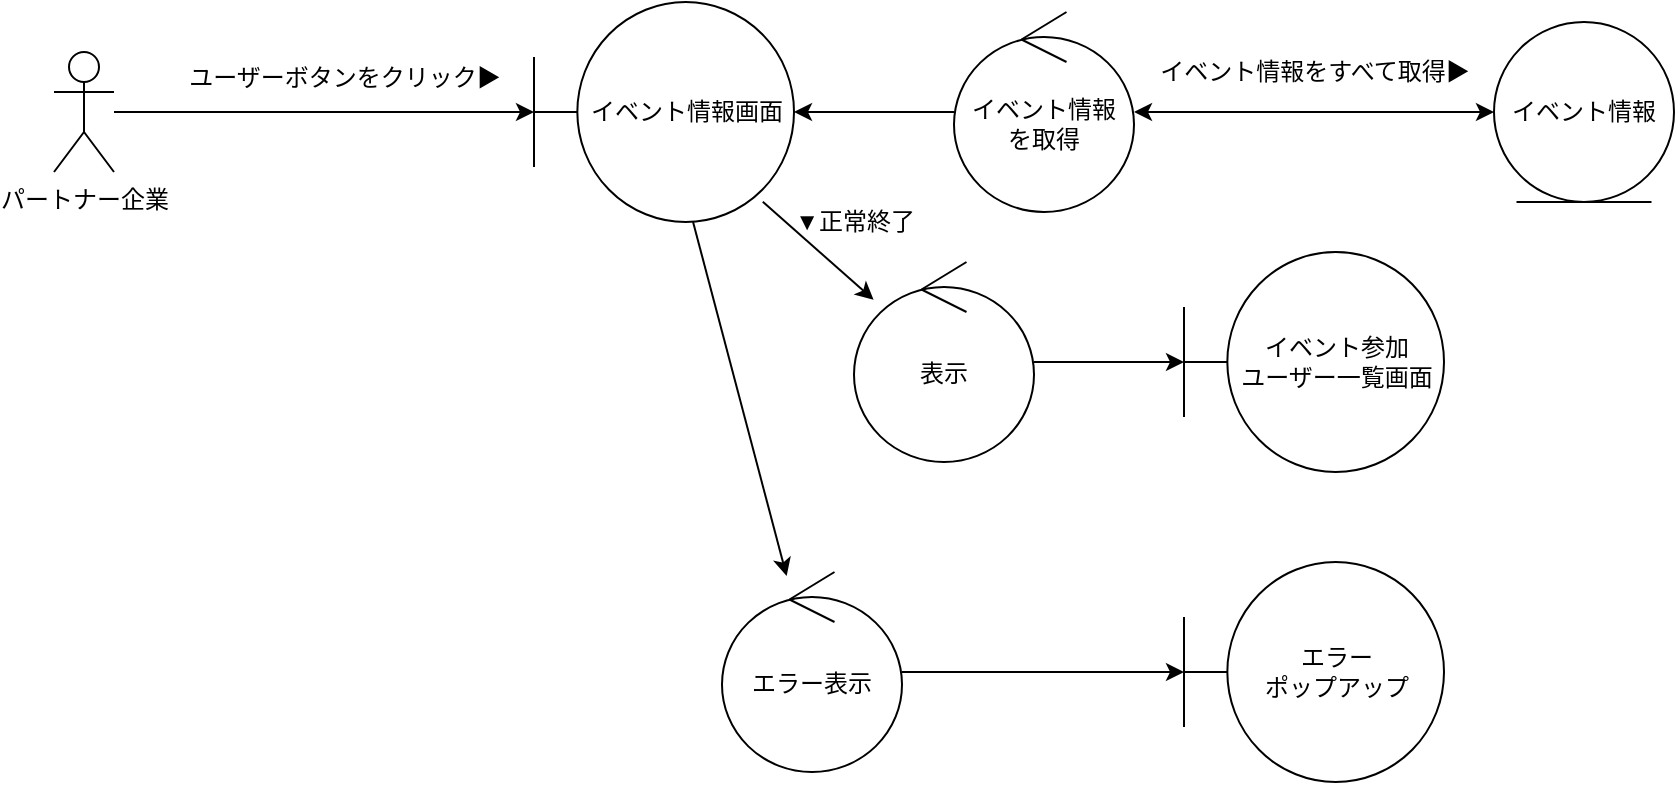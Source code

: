<mxfile>
    <diagram id="lo9ecTED2ZbJiqTsaH0u" name="参加ユーザー確認">
        <mxGraphModel dx="1033" dy="781" grid="1" gridSize="10" guides="1" tooltips="1" connect="1" arrows="1" fold="1" page="1" pageScale="1" pageWidth="827" pageHeight="1169" math="0" shadow="0">
            <root>
                <mxCell id="0"/>
                <mxCell id="1" parent="0"/>
                <mxCell id="6" style="edgeStyle=none;html=1;" parent="1" source="2" target="3" edge="1">
                    <mxGeometry relative="1" as="geometry"/>
                </mxCell>
                <mxCell id="2" value="パートナー企業" style="shape=umlActor;verticalLabelPosition=bottom;verticalAlign=top;html=1;" parent="1" vertex="1">
                    <mxGeometry x="80" y="415" width="30" height="60" as="geometry"/>
                </mxCell>
                <mxCell id="yrncN8dw9ijNt2lgbtZi-40" style="edgeStyle=none;html=1;startArrow=none;startFill=0;endArrow=classic;endFill=1;" parent="1" source="3" target="yrncN8dw9ijNt2lgbtZi-39" edge="1">
                    <mxGeometry relative="1" as="geometry"/>
                </mxCell>
                <mxCell id="3" value="イベント情報画面" style="shape=umlBoundary;whiteSpace=wrap;html=1;" parent="1" vertex="1">
                    <mxGeometry x="320" y="390" width="130" height="110" as="geometry"/>
                </mxCell>
                <mxCell id="yrncN8dw9ijNt2lgbtZi-8" style="edgeStyle=none;html=1;startArrow=none;startFill=0;endArrow=classic;endFill=1;" parent="1" source="yrncN8dw9ijNt2lgbtZi-6" target="3" edge="1">
                    <mxGeometry relative="1" as="geometry"/>
                </mxCell>
                <mxCell id="yrncN8dw9ijNt2lgbtZi-13" style="edgeStyle=none;html=1;startArrow=classic;startFill=1;" parent="1" source="yrncN8dw9ijNt2lgbtZi-6" target="yrncN8dw9ijNt2lgbtZi-18" edge="1">
                    <mxGeometry relative="1" as="geometry">
                        <mxPoint x="690.0" y="440" as="targetPoint"/>
                    </mxGeometry>
                </mxCell>
                <mxCell id="yrncN8dw9ijNt2lgbtZi-6" value="イベント情報&lt;br&gt;を取得" style="ellipse;shape=umlControl;whiteSpace=wrap;html=1;" parent="1" vertex="1">
                    <mxGeometry x="530" y="395" width="90" height="100" as="geometry"/>
                </mxCell>
                <mxCell id="yrncN8dw9ijNt2lgbtZi-9" value="ユーザーボタンをクリック▶" style="text;html=1;align=center;verticalAlign=middle;resizable=0;points=[];autosize=1;strokeColor=none;fillColor=none;" parent="1" vertex="1">
                    <mxGeometry x="135" y="413" width="180" height="30" as="geometry"/>
                </mxCell>
                <mxCell id="yrncN8dw9ijNt2lgbtZi-18" value="イベント情報" style="ellipse;shape=umlEntity;whiteSpace=wrap;html=1;" parent="1" vertex="1">
                    <mxGeometry x="800" y="400" width="90" height="90" as="geometry"/>
                </mxCell>
                <mxCell id="yrncN8dw9ijNt2lgbtZi-21" value="イベント参加&lt;br&gt;ユーザー一覧画面" style="shape=umlBoundary;whiteSpace=wrap;html=1;" parent="1" vertex="1">
                    <mxGeometry x="645" y="515" width="130" height="110" as="geometry"/>
                </mxCell>
                <mxCell id="yrncN8dw9ijNt2lgbtZi-33" value="イベント情報をすべて取得▶" style="text;html=1;align=center;verticalAlign=middle;resizable=0;points=[];autosize=1;strokeColor=none;fillColor=none;" parent="1" vertex="1">
                    <mxGeometry x="620" y="410" width="180" height="30" as="geometry"/>
                </mxCell>
                <mxCell id="yrncN8dw9ijNt2lgbtZi-34" style="edgeStyle=none;html=1;startArrow=none;startFill=0;exitX=0.88;exitY=0.908;exitDx=0;exitDy=0;exitPerimeter=0;" parent="1" source="3" target="yrncN8dw9ijNt2lgbtZi-36" edge="1">
                    <mxGeometry relative="1" as="geometry">
                        <mxPoint x="460" y="469.998" as="sourcePoint"/>
                    </mxGeometry>
                </mxCell>
                <mxCell id="yrncN8dw9ijNt2lgbtZi-35" style="edgeStyle=none;html=1;startArrow=none;startFill=0;endArrow=classic;endFill=1;" parent="1" source="yrncN8dw9ijNt2lgbtZi-36" target="yrncN8dw9ijNt2lgbtZi-21" edge="1">
                    <mxGeometry relative="1" as="geometry">
                        <mxPoint x="460" y="580.427" as="targetPoint"/>
                    </mxGeometry>
                </mxCell>
                <mxCell id="yrncN8dw9ijNt2lgbtZi-36" value="表示" style="ellipse;shape=umlControl;whiteSpace=wrap;html=1;" parent="1" vertex="1">
                    <mxGeometry x="480" y="520" width="90" height="100" as="geometry"/>
                </mxCell>
                <mxCell id="yrncN8dw9ijNt2lgbtZi-37" value="エラー&lt;br&gt;ポップアップ" style="shape=umlBoundary;whiteSpace=wrap;html=1;" parent="1" vertex="1">
                    <mxGeometry x="645" y="670" width="130" height="110" as="geometry"/>
                </mxCell>
                <mxCell id="yrncN8dw9ijNt2lgbtZi-38" style="edgeStyle=none;html=1;startArrow=none;startFill=0;endArrow=classic;endFill=1;" parent="1" source="yrncN8dw9ijNt2lgbtZi-39" target="yrncN8dw9ijNt2lgbtZi-37" edge="1">
                    <mxGeometry relative="1" as="geometry">
                        <mxPoint x="370" y="735.427" as="targetPoint"/>
                    </mxGeometry>
                </mxCell>
                <mxCell id="yrncN8dw9ijNt2lgbtZi-39" value="エラー表示" style="ellipse;shape=umlControl;whiteSpace=wrap;html=1;" parent="1" vertex="1">
                    <mxGeometry x="414" y="675" width="90" height="100" as="geometry"/>
                </mxCell>
                <mxCell id="9xKqzE4op-w4ynJsP3Y8-6" value="▼正常終了" style="text;html=1;align=center;verticalAlign=middle;resizable=0;points=[];autosize=1;strokeColor=none;fillColor=none;" vertex="1" parent="1">
                    <mxGeometry x="440" y="485" width="80" height="30" as="geometry"/>
                </mxCell>
            </root>
        </mxGraphModel>
    </diagram>
    <diagram name="イベント削除" id="rnLu_JyJPi8s-iRv2kZq">
        <mxGraphModel dx="803" dy="608" grid="1" gridSize="10" guides="1" tooltips="1" connect="1" arrows="1" fold="1" page="1" pageScale="1" pageWidth="827" pageHeight="1169" math="0" shadow="0">
            <root>
                <mxCell id="-73prBt3MbYRAjmcBL9d-0"/>
                <mxCell id="-73prBt3MbYRAjmcBL9d-1" parent="-73prBt3MbYRAjmcBL9d-0"/>
                <mxCell id="g-tvr7HgXiQ53bfR5KVo-0" style="edgeStyle=none;html=1;" edge="1" parent="-73prBt3MbYRAjmcBL9d-1" source="g-tvr7HgXiQ53bfR5KVo-3" target="g-tvr7HgXiQ53bfR5KVo-5">
                    <mxGeometry relative="1" as="geometry"/>
                </mxCell>
                <mxCell id="g-tvr7HgXiQ53bfR5KVo-2" style="edgeStyle=none;html=1;startArrow=none;startFill=0;entryX=-0.03;entryY=0.289;entryDx=0;entryDy=0;entryPerimeter=0;" edge="1" parent="-73prBt3MbYRAjmcBL9d-1" source="g-tvr7HgXiQ53bfR5KVo-3" target="g-tvr7HgXiQ53bfR5KVo-24">
                    <mxGeometry relative="1" as="geometry"/>
                </mxCell>
                <mxCell id="g-tvr7HgXiQ53bfR5KVo-3" value="パートナー企業" style="shape=umlActor;verticalLabelPosition=bottom;verticalAlign=top;html=1;" vertex="1" parent="-73prBt3MbYRAjmcBL9d-1">
                    <mxGeometry x="40" y="575" width="30" height="60" as="geometry"/>
                </mxCell>
                <mxCell id="g-tvr7HgXiQ53bfR5KVo-4" style="edgeStyle=none;html=1;startArrow=none;startFill=0;endArrow=classic;endFill=1;" edge="1" parent="-73prBt3MbYRAjmcBL9d-1" source="g-tvr7HgXiQ53bfR5KVo-5" target="g-tvr7HgXiQ53bfR5KVo-19">
                    <mxGeometry relative="1" as="geometry"/>
                </mxCell>
                <mxCell id="g-tvr7HgXiQ53bfR5KVo-5" value="イベント情報画面" style="shape=umlBoundary;whiteSpace=wrap;html=1;" vertex="1" parent="-73prBt3MbYRAjmcBL9d-1">
                    <mxGeometry x="320" y="390" width="130" height="110" as="geometry"/>
                </mxCell>
                <mxCell id="g-tvr7HgXiQ53bfR5KVo-6" style="edgeStyle=none;html=1;startArrow=none;startFill=0;endArrow=classic;endFill=1;" edge="1" parent="-73prBt3MbYRAjmcBL9d-1" source="g-tvr7HgXiQ53bfR5KVo-8" target="g-tvr7HgXiQ53bfR5KVo-5">
                    <mxGeometry relative="1" as="geometry"/>
                </mxCell>
                <mxCell id="g-tvr7HgXiQ53bfR5KVo-7" style="edgeStyle=none;html=1;startArrow=classic;startFill=1;" edge="1" parent="-73prBt3MbYRAjmcBL9d-1" source="g-tvr7HgXiQ53bfR5KVo-8" target="g-tvr7HgXiQ53bfR5KVo-10">
                    <mxGeometry relative="1" as="geometry">
                        <mxPoint x="695.0" y="385" as="targetPoint"/>
                    </mxGeometry>
                </mxCell>
                <mxCell id="g-tvr7HgXiQ53bfR5KVo-8" value="イベント情報&lt;br&gt;を取得" style="ellipse;shape=umlControl;whiteSpace=wrap;html=1;" vertex="1" parent="-73prBt3MbYRAjmcBL9d-1">
                    <mxGeometry x="535" y="270" width="90" height="100" as="geometry"/>
                </mxCell>
                <mxCell id="g-tvr7HgXiQ53bfR5KVo-9" value="削除をクリック▶" style="text;html=1;align=center;verticalAlign=middle;resizable=0;points=[];autosize=1;strokeColor=none;fillColor=none;" vertex="1" parent="-73prBt3MbYRAjmcBL9d-1">
                    <mxGeometry x="122" y="490" width="120" height="30" as="geometry"/>
                </mxCell>
                <mxCell id="g-tvr7HgXiQ53bfR5KVo-10" value="イベント情報" style="ellipse;shape=umlEntity;whiteSpace=wrap;html=1;" vertex="1" parent="-73prBt3MbYRAjmcBL9d-1">
                    <mxGeometry x="790" y="275" width="90" height="90" as="geometry"/>
                </mxCell>
                <mxCell id="g-tvr7HgXiQ53bfR5KVo-11" style="edgeStyle=none;html=1;startArrow=none;startFill=0;" edge="1" parent="-73prBt3MbYRAjmcBL9d-1" source="g-tvr7HgXiQ53bfR5KVo-5" target="g-tvr7HgXiQ53bfR5KVo-22">
                    <mxGeometry relative="1" as="geometry">
                        <mxPoint x="450" y="514.003" as="sourcePoint"/>
                    </mxGeometry>
                </mxCell>
                <mxCell id="g-tvr7HgXiQ53bfR5KVo-13" value="選択した&lt;br&gt;イベントの情報を取得▶" style="text;html=1;align=center;verticalAlign=middle;resizable=0;points=[];autosize=1;strokeColor=none;fillColor=none;" vertex="1" parent="-73prBt3MbYRAjmcBL9d-1">
                    <mxGeometry x="629" y="280" width="160" height="40" as="geometry"/>
                </mxCell>
                <mxCell id="g-tvr7HgXiQ53bfR5KVo-17" value="エラー&lt;br&gt;ポップアップ" style="shape=umlBoundary;whiteSpace=wrap;html=1;" vertex="1" parent="-73prBt3MbYRAjmcBL9d-1">
                    <mxGeometry x="750" y="390" width="130" height="110" as="geometry"/>
                </mxCell>
                <mxCell id="g-tvr7HgXiQ53bfR5KVo-18" style="edgeStyle=none;html=1;startArrow=none;startFill=0;endArrow=classic;endFill=1;" edge="1" parent="-73prBt3MbYRAjmcBL9d-1" source="g-tvr7HgXiQ53bfR5KVo-19" target="g-tvr7HgXiQ53bfR5KVo-17">
                    <mxGeometry relative="1" as="geometry">
                        <mxPoint x="370" y="680.427" as="targetPoint"/>
                    </mxGeometry>
                </mxCell>
                <mxCell id="g-tvr7HgXiQ53bfR5KVo-19" value="エラー表示" style="ellipse;shape=umlControl;whiteSpace=wrap;html=1;" vertex="1" parent="-73prBt3MbYRAjmcBL9d-1">
                    <mxGeometry x="580" y="395" width="90" height="100" as="geometry"/>
                </mxCell>
                <mxCell id="g-tvr7HgXiQ53bfR5KVo-21" style="edgeStyle=none;html=1;startArrow=none;startFill=0;" edge="1" parent="-73prBt3MbYRAjmcBL9d-1" source="g-tvr7HgXiQ53bfR5KVo-22" target="g-tvr7HgXiQ53bfR5KVo-24">
                    <mxGeometry relative="1" as="geometry"/>
                </mxCell>
                <mxCell id="g-tvr7HgXiQ53bfR5KVo-22" value="表示" style="ellipse;shape=umlControl;whiteSpace=wrap;html=1;" vertex="1" parent="-73prBt3MbYRAjmcBL9d-1">
                    <mxGeometry x="490" y="510" width="90" height="100" as="geometry"/>
                </mxCell>
                <mxCell id="g-tvr7HgXiQ53bfR5KVo-23" style="edgeStyle=none;html=1;startArrow=none;startFill=0;" edge="1" parent="-73prBt3MbYRAjmcBL9d-1" source="g-tvr7HgXiQ53bfR5KVo-31" target="g-tvr7HgXiQ53bfR5KVo-37">
                    <mxGeometry relative="1" as="geometry"/>
                </mxCell>
                <mxCell id="g-tvr7HgXiQ53bfR5KVo-24" value="削除確認&lt;br&gt;ダイアログ" style="shape=umlBoundary;whiteSpace=wrap;html=1;" vertex="1" parent="-73prBt3MbYRAjmcBL9d-1">
                    <mxGeometry x="320" y="650" width="130" height="110" as="geometry"/>
                </mxCell>
                <mxCell id="g-tvr7HgXiQ53bfR5KVo-25" value="はいかいいえを選択▶" style="text;html=1;align=center;verticalAlign=middle;resizable=0;points=[];autosize=1;strokeColor=none;fillColor=none;" vertex="1" parent="-73prBt3MbYRAjmcBL9d-1">
                    <mxGeometry x="112" y="655" width="140" height="30" as="geometry"/>
                </mxCell>
                <mxCell id="g-tvr7HgXiQ53bfR5KVo-26" style="edgeStyle=none;html=1;" edge="1" parent="-73prBt3MbYRAjmcBL9d-1" source="g-tvr7HgXiQ53bfR5KVo-24" target="g-tvr7HgXiQ53bfR5KVo-28">
                    <mxGeometry relative="1" as="geometry">
                        <mxPoint x="395" y="661.24" as="sourcePoint"/>
                        <mxPoint x="385" y="610" as="targetPoint"/>
                    </mxGeometry>
                </mxCell>
                <mxCell id="g-tvr7HgXiQ53bfR5KVo-27" style="edgeStyle=none;html=1;" edge="1" parent="-73prBt3MbYRAjmcBL9d-1" source="g-tvr7HgXiQ53bfR5KVo-28" target="g-tvr7HgXiQ53bfR5KVo-5">
                    <mxGeometry relative="1" as="geometry">
                        <mxPoint x="385" y="380" as="targetPoint"/>
                    </mxGeometry>
                </mxCell>
                <mxCell id="g-tvr7HgXiQ53bfR5KVo-28" value="表示" style="ellipse;shape=umlControl;whiteSpace=wrap;html=1;" vertex="1" parent="-73prBt3MbYRAjmcBL9d-1">
                    <mxGeometry x="350" y="530" width="70" height="80" as="geometry"/>
                </mxCell>
                <mxCell id="g-tvr7HgXiQ53bfR5KVo-29" style="edgeStyle=none;html=1;startArrow=none;startFill=0;" edge="1" parent="-73prBt3MbYRAjmcBL9d-1" source="g-tvr7HgXiQ53bfR5KVo-24" target="g-tvr7HgXiQ53bfR5KVo-31">
                    <mxGeometry relative="1" as="geometry">
                        <mxPoint x="470" y="679.996" as="sourcePoint"/>
                    </mxGeometry>
                </mxCell>
                <mxCell id="g-tvr7HgXiQ53bfR5KVo-30" style="edgeStyle=none;html=1;startArrow=none;startFill=0;" edge="1" parent="-73prBt3MbYRAjmcBL9d-1" source="g-tvr7HgXiQ53bfR5KVo-31" target="g-tvr7HgXiQ53bfR5KVo-32">
                    <mxGeometry relative="1" as="geometry">
                        <mxPoint x="470" y="850.986" as="targetPoint"/>
                    </mxGeometry>
                </mxCell>
                <mxCell id="g-tvr7HgXiQ53bfR5KVo-31" value="イベント削除" style="ellipse;shape=umlControl;whiteSpace=wrap;html=1;" vertex="1" parent="-73prBt3MbYRAjmcBL9d-1">
                    <mxGeometry x="550" y="655" width="90" height="100" as="geometry"/>
                </mxCell>
                <mxCell id="g-tvr7HgXiQ53bfR5KVo-32" value="トップページ" style="shape=umlBoundary;whiteSpace=wrap;html=1;" vertex="1" parent="-73prBt3MbYRAjmcBL9d-1">
                    <mxGeometry x="320" y="800" width="130" height="110" as="geometry"/>
                </mxCell>
                <mxCell id="g-tvr7HgXiQ53bfR5KVo-33" value="はいを選択▶" style="text;html=1;align=center;verticalAlign=middle;resizable=0;points=[];autosize=1;strokeColor=none;fillColor=none;" vertex="1" parent="-73prBt3MbYRAjmcBL9d-1">
                    <mxGeometry x="450" y="680" width="100" height="30" as="geometry"/>
                </mxCell>
                <mxCell id="g-tvr7HgXiQ53bfR5KVo-34" value="いいえを選択▲" style="text;html=1;align=center;verticalAlign=middle;resizable=0;points=[];autosize=1;strokeColor=none;fillColor=none;" vertex="1" parent="-73prBt3MbYRAjmcBL9d-1">
                    <mxGeometry x="283" y="616" width="110" height="30" as="geometry"/>
                </mxCell>
                <mxCell id="g-tvr7HgXiQ53bfR5KVo-35" value="エラー&lt;br&gt;ポップアップ" style="shape=umlBoundary;whiteSpace=wrap;html=1;" vertex="1" parent="-73prBt3MbYRAjmcBL9d-1">
                    <mxGeometry x="750" y="800" width="130" height="110" as="geometry"/>
                </mxCell>
                <mxCell id="g-tvr7HgXiQ53bfR5KVo-36" style="edgeStyle=none;html=1;startArrow=none;startFill=0;endArrow=classic;endFill=1;" edge="1" parent="-73prBt3MbYRAjmcBL9d-1" source="g-tvr7HgXiQ53bfR5KVo-37" target="g-tvr7HgXiQ53bfR5KVo-35">
                    <mxGeometry relative="1" as="geometry">
                        <mxPoint x="391.5" y="1115.427" as="targetPoint"/>
                    </mxGeometry>
                </mxCell>
                <mxCell id="g-tvr7HgXiQ53bfR5KVo-37" value="エラー表示" style="ellipse;shape=umlControl;whiteSpace=wrap;html=1;" vertex="1" parent="-73prBt3MbYRAjmcBL9d-1">
                    <mxGeometry x="590" y="810" width="90" height="100" as="geometry"/>
                </mxCell>
                <mxCell id="g-tvr7HgXiQ53bfR5KVo-38" style="edgeStyle=none;html=1;startArrow=classic;startFill=1;" edge="1" parent="-73prBt3MbYRAjmcBL9d-1" source="g-tvr7HgXiQ53bfR5KVo-31" target="g-tvr7HgXiQ53bfR5KVo-39">
                    <mxGeometry relative="1" as="geometry">
                        <mxPoint x="730.0" y="832.17" as="targetPoint"/>
                        <mxPoint x="660" y="767.17" as="sourcePoint"/>
                    </mxGeometry>
                </mxCell>
                <mxCell id="g-tvr7HgXiQ53bfR5KVo-39" value="イベント情報" style="ellipse;shape=umlEntity;whiteSpace=wrap;html=1;" vertex="1" parent="-73prBt3MbYRAjmcBL9d-1">
                    <mxGeometry x="790" y="660" width="90" height="90" as="geometry"/>
                </mxCell>
                <mxCell id="g-tvr7HgXiQ53bfR5KVo-40" value="イベントを削除する▶" style="text;html=1;align=center;verticalAlign=middle;resizable=0;points=[];autosize=1;strokeColor=none;fillColor=none;" vertex="1" parent="-73prBt3MbYRAjmcBL9d-1">
                    <mxGeometry x="645" y="680" width="140" height="30" as="geometry"/>
                </mxCell>
                <mxCell id="g-tvr7HgXiQ53bfR5KVo-41" value="登録失敗▼" style="text;html=1;align=center;verticalAlign=middle;resizable=0;points=[];autosize=1;strokeColor=none;fillColor=none;" vertex="1" parent="-73prBt3MbYRAjmcBL9d-1">
                    <mxGeometry x="542" y="761" width="80" height="30" as="geometry"/>
                </mxCell>
                <mxCell id="sCRiryUFtxwPxlIdelh8-0" value="正常終了▼" style="text;html=1;align=center;verticalAlign=middle;resizable=0;points=[];autosize=1;strokeColor=none;fillColor=none;" vertex="1" parent="-73prBt3MbYRAjmcBL9d-1">
                    <mxGeometry x="440" y="740" width="80" height="30" as="geometry"/>
                </mxCell>
            </root>
        </mxGraphModel>
    </diagram>
    <diagram name="イベント変更" id="9E8bFEKPwnGp2U-7AOyr">
        <mxGraphModel dx="904" dy="684" grid="1" gridSize="10" guides="1" tooltips="1" connect="1" arrows="1" fold="1" page="1" pageScale="1" pageWidth="827" pageHeight="1169" math="0" shadow="0">
            <root>
                <mxCell id="z5fIUt45dOqZRKFa96BM-0"/>
                <mxCell id="z5fIUt45dOqZRKFa96BM-1" parent="z5fIUt45dOqZRKFa96BM-0"/>
                <mxCell id="ReVSc5RbcINJCbIX6Tsn-1" style="edgeStyle=none;html=1;" edge="1" parent="z5fIUt45dOqZRKFa96BM-1" source="ReVSc5RbcINJCbIX6Tsn-2" target="ReVSc5RbcINJCbIX6Tsn-4">
                    <mxGeometry relative="1" as="geometry"/>
                </mxCell>
                <mxCell id="-sDkMnzvNv1JXcfKbsKf-0" style="edgeStyle=none;html=1;startArrow=none;startFill=0;" edge="1" parent="z5fIUt45dOqZRKFa96BM-1" source="ReVSc5RbcINJCbIX6Tsn-2" target="ReVSc5RbcINJCbIX6Tsn-14">
                    <mxGeometry relative="1" as="geometry"/>
                </mxCell>
                <mxCell id="A51_09y1Ye75HCnIs6nK-5" style="edgeStyle=none;html=1;startArrow=none;startFill=0;entryX=-0.03;entryY=0.289;entryDx=0;entryDy=0;entryPerimeter=0;" edge="1" parent="z5fIUt45dOqZRKFa96BM-1" source="ReVSc5RbcINJCbIX6Tsn-2" target="A51_09y1Ye75HCnIs6nK-3">
                    <mxGeometry relative="1" as="geometry"/>
                </mxCell>
                <mxCell id="ReVSc5RbcINJCbIX6Tsn-2" value="パートナー企業" style="shape=umlActor;verticalLabelPosition=bottom;verticalAlign=top;html=1;" vertex="1" parent="z5fIUt45dOqZRKFa96BM-1">
                    <mxGeometry x="40" y="575" width="30" height="60" as="geometry"/>
                </mxCell>
                <mxCell id="ReVSc5RbcINJCbIX6Tsn-3" style="edgeStyle=none;html=1;startArrow=none;startFill=0;endArrow=classic;endFill=1;" edge="1" parent="z5fIUt45dOqZRKFa96BM-1" source="ReVSc5RbcINJCbIX6Tsn-4" target="ReVSc5RbcINJCbIX6Tsn-24">
                    <mxGeometry relative="1" as="geometry"/>
                </mxCell>
                <mxCell id="ReVSc5RbcINJCbIX6Tsn-4" value="イベント情報画面" style="shape=umlBoundary;whiteSpace=wrap;html=1;" vertex="1" parent="z5fIUt45dOqZRKFa96BM-1">
                    <mxGeometry x="320" y="390" width="130" height="110" as="geometry"/>
                </mxCell>
                <mxCell id="ReVSc5RbcINJCbIX6Tsn-7" style="edgeStyle=none;html=1;startArrow=none;startFill=0;endArrow=classic;endFill=1;" edge="1" parent="z5fIUt45dOqZRKFa96BM-1" source="ReVSc5RbcINJCbIX6Tsn-9" target="ReVSc5RbcINJCbIX6Tsn-4">
                    <mxGeometry relative="1" as="geometry"/>
                </mxCell>
                <mxCell id="ReVSc5RbcINJCbIX6Tsn-8" style="edgeStyle=none;html=1;startArrow=classic;startFill=1;" edge="1" parent="z5fIUt45dOqZRKFa96BM-1" source="ReVSc5RbcINJCbIX6Tsn-9" target="ReVSc5RbcINJCbIX6Tsn-13">
                    <mxGeometry relative="1" as="geometry">
                        <mxPoint x="690.0" y="440" as="targetPoint"/>
                    </mxGeometry>
                </mxCell>
                <mxCell id="ReVSc5RbcINJCbIX6Tsn-9" value="イベント情報&lt;br&gt;を取得" style="ellipse;shape=umlControl;whiteSpace=wrap;html=1;" vertex="1" parent="z5fIUt45dOqZRKFa96BM-1">
                    <mxGeometry x="530" y="325" width="90" height="100" as="geometry"/>
                </mxCell>
                <mxCell id="ReVSc5RbcINJCbIX6Tsn-10" value="変更ボタンをクリック▶" style="text;html=1;align=center;verticalAlign=middle;resizable=0;points=[];autosize=1;strokeColor=none;fillColor=none;" vertex="1" parent="z5fIUt45dOqZRKFa96BM-1">
                    <mxGeometry x="102" y="490" width="160" height="30" as="geometry"/>
                </mxCell>
                <mxCell id="ReVSc5RbcINJCbIX6Tsn-13" value="イベント情報" style="ellipse;shape=umlEntity;whiteSpace=wrap;html=1;" vertex="1" parent="z5fIUt45dOqZRKFa96BM-1">
                    <mxGeometry x="790" y="330" width="90" height="90" as="geometry"/>
                </mxCell>
                <mxCell id="A51_09y1Ye75HCnIs6nK-2" style="edgeStyle=none;html=1;startArrow=none;startFill=0;" edge="1" parent="z5fIUt45dOqZRKFa96BM-1" source="ReVSc5RbcINJCbIX6Tsn-14" target="A51_09y1Ye75HCnIs6nK-1">
                    <mxGeometry relative="1" as="geometry"/>
                </mxCell>
                <mxCell id="ReVSc5RbcINJCbIX6Tsn-14" value="イベント変更画面" style="shape=umlBoundary;whiteSpace=wrap;html=1;" vertex="1" parent="z5fIUt45dOqZRKFa96BM-1">
                    <mxGeometry x="320" y="550" width="130" height="110" as="geometry"/>
                </mxCell>
                <mxCell id="ReVSc5RbcINJCbIX6Tsn-18" value="選択した&lt;br&gt;イベントの情報を取得▶" style="text;html=1;align=center;verticalAlign=middle;resizable=0;points=[];autosize=1;strokeColor=none;fillColor=none;" vertex="1" parent="z5fIUt45dOqZRKFa96BM-1">
                    <mxGeometry x="630" y="335" width="160" height="40" as="geometry"/>
                </mxCell>
                <mxCell id="ReVSc5RbcINJCbIX6Tsn-19" style="edgeStyle=none;html=1;startArrow=none;startFill=0;" edge="1" parent="z5fIUt45dOqZRKFa96BM-1" source="ReVSc5RbcINJCbIX6Tsn-4" target="ReVSc5RbcINJCbIX6Tsn-21">
                    <mxGeometry relative="1" as="geometry">
                        <mxPoint x="460" y="469.998" as="sourcePoint"/>
                    </mxGeometry>
                </mxCell>
                <mxCell id="ReVSc5RbcINJCbIX6Tsn-20" style="edgeStyle=none;html=1;startArrow=none;startFill=0;endArrow=classic;endFill=1;" edge="1" parent="z5fIUt45dOqZRKFa96BM-1" source="ReVSc5RbcINJCbIX6Tsn-21" target="ReVSc5RbcINJCbIX6Tsn-14">
                    <mxGeometry relative="1" as="geometry">
                        <mxPoint x="460" y="580.427" as="targetPoint"/>
                    </mxGeometry>
                </mxCell>
                <mxCell id="ReVSc5RbcINJCbIX6Tsn-21" value="表示" style="ellipse;shape=umlControl;whiteSpace=wrap;html=1;" vertex="1" parent="z5fIUt45dOqZRKFa96BM-1">
                    <mxGeometry x="530" y="555" width="90" height="100" as="geometry"/>
                </mxCell>
                <mxCell id="ReVSc5RbcINJCbIX6Tsn-22" value="エラー&lt;br&gt;ポップアップ" style="shape=umlBoundary;whiteSpace=wrap;html=1;" vertex="1" parent="z5fIUt45dOqZRKFa96BM-1">
                    <mxGeometry x="750" y="445" width="130" height="110" as="geometry"/>
                </mxCell>
                <mxCell id="ReVSc5RbcINJCbIX6Tsn-23" style="edgeStyle=none;html=1;startArrow=none;startFill=0;endArrow=classic;endFill=1;" edge="1" parent="z5fIUt45dOqZRKFa96BM-1" source="ReVSc5RbcINJCbIX6Tsn-24" target="ReVSc5RbcINJCbIX6Tsn-22">
                    <mxGeometry relative="1" as="geometry">
                        <mxPoint x="370" y="735.427" as="targetPoint"/>
                    </mxGeometry>
                </mxCell>
                <mxCell id="ReVSc5RbcINJCbIX6Tsn-24" value="エラー表示" style="ellipse;shape=umlControl;whiteSpace=wrap;html=1;" vertex="1" parent="z5fIUt45dOqZRKFa96BM-1">
                    <mxGeometry x="580" y="450" width="90" height="100" as="geometry"/>
                </mxCell>
                <mxCell id="A51_09y1Ye75HCnIs6nK-0" value="変更する情報を入力し▶&lt;br&gt;更新をクリック" style="text;html=1;align=center;verticalAlign=middle;resizable=0;points=[];autosize=1;strokeColor=none;fillColor=none;" vertex="1" parent="z5fIUt45dOqZRKFa96BM-1">
                    <mxGeometry x="140" y="570" width="160" height="40" as="geometry"/>
                </mxCell>
                <mxCell id="A51_09y1Ye75HCnIs6nK-4" style="edgeStyle=none;html=1;startArrow=none;startFill=0;" edge="1" parent="z5fIUt45dOqZRKFa96BM-1" source="A51_09y1Ye75HCnIs6nK-1" target="A51_09y1Ye75HCnIs6nK-3">
                    <mxGeometry relative="1" as="geometry"/>
                </mxCell>
                <mxCell id="A51_09y1Ye75HCnIs6nK-1" value="表示" style="ellipse;shape=umlControl;whiteSpace=wrap;html=1;" vertex="1" parent="z5fIUt45dOqZRKFa96BM-1">
                    <mxGeometry x="530" y="680" width="90" height="100" as="geometry"/>
                </mxCell>
                <mxCell id="9Xyf3LlSYjBcuxf8dPcw-14" style="edgeStyle=none;html=1;startArrow=none;startFill=0;" edge="1" parent="z5fIUt45dOqZRKFa96BM-1" source="9Xyf3LlSYjBcuxf8dPcw-6" target="9Xyf3LlSYjBcuxf8dPcw-13">
                    <mxGeometry relative="1" as="geometry"/>
                </mxCell>
                <mxCell id="A51_09y1Ye75HCnIs6nK-3" value="変更確認&lt;br&gt;ダイアログ" style="shape=umlBoundary;whiteSpace=wrap;html=1;" vertex="1" parent="z5fIUt45dOqZRKFa96BM-1">
                    <mxGeometry x="320" y="830" width="130" height="110" as="geometry"/>
                </mxCell>
                <mxCell id="A51_09y1Ye75HCnIs6nK-6" value="はいかいいえを選択▶" style="text;html=1;align=center;verticalAlign=middle;resizable=0;points=[];autosize=1;strokeColor=none;fillColor=none;" vertex="1" parent="z5fIUt45dOqZRKFa96BM-1">
                    <mxGeometry x="75" y="760" width="140" height="30" as="geometry"/>
                </mxCell>
                <mxCell id="9Xyf3LlSYjBcuxf8dPcw-0" style="edgeStyle=none;html=1;" edge="1" parent="z5fIUt45dOqZRKFa96BM-1" target="9Xyf3LlSYjBcuxf8dPcw-2" source="A51_09y1Ye75HCnIs6nK-3">
                    <mxGeometry relative="1" as="geometry">
                        <mxPoint x="395" y="810" as="sourcePoint"/>
                        <mxPoint x="317.32" y="810.352" as="targetPoint"/>
                    </mxGeometry>
                </mxCell>
                <mxCell id="9Xyf3LlSYjBcuxf8dPcw-1" style="edgeStyle=none;html=1;" edge="1" parent="z5fIUt45dOqZRKFa96BM-1" source="9Xyf3LlSYjBcuxf8dPcw-2" target="ReVSc5RbcINJCbIX6Tsn-14">
                    <mxGeometry relative="1" as="geometry">
                        <mxPoint x="395" y="670" as="targetPoint"/>
                    </mxGeometry>
                </mxCell>
                <mxCell id="9Xyf3LlSYjBcuxf8dPcw-2" value="表示" style="ellipse;shape=umlControl;whiteSpace=wrap;html=1;" vertex="1" parent="z5fIUt45dOqZRKFa96BM-1">
                    <mxGeometry x="350" y="703" width="70" height="80" as="geometry"/>
                </mxCell>
                <mxCell id="9Xyf3LlSYjBcuxf8dPcw-4" style="edgeStyle=none;html=1;startArrow=none;startFill=0;" edge="1" target="9Xyf3LlSYjBcuxf8dPcw-6" parent="z5fIUt45dOqZRKFa96BM-1" source="A51_09y1Ye75HCnIs6nK-3">
                    <mxGeometry relative="1" as="geometry">
                        <mxPoint x="470" y="859.996" as="sourcePoint"/>
                    </mxGeometry>
                </mxCell>
                <mxCell id="9Xyf3LlSYjBcuxf8dPcw-5" style="edgeStyle=none;html=1;startArrow=none;startFill=0;" edge="1" source="9Xyf3LlSYjBcuxf8dPcw-6" parent="z5fIUt45dOqZRKFa96BM-1" target="9Xyf3LlSYjBcuxf8dPcw-8">
                    <mxGeometry relative="1" as="geometry">
                        <mxPoint x="470" y="1030.986" as="targetPoint"/>
                    </mxGeometry>
                </mxCell>
                <mxCell id="9Xyf3LlSYjBcuxf8dPcw-6" value="変更登録" style="ellipse;shape=umlControl;whiteSpace=wrap;html=1;" vertex="1" parent="z5fIUt45dOqZRKFa96BM-1">
                    <mxGeometry x="550" y="835" width="90" height="100" as="geometry"/>
                </mxCell>
                <mxCell id="9Xyf3LlSYjBcuxf8dPcw-8" value="イベント情報画面" style="shape=umlBoundary;whiteSpace=wrap;html=1;" vertex="1" parent="z5fIUt45dOqZRKFa96BM-1">
                    <mxGeometry x="320" y="960" width="130" height="110" as="geometry"/>
                </mxCell>
                <mxCell id="9Xyf3LlSYjBcuxf8dPcw-9" value="はいを選択▶" style="text;html=1;align=center;verticalAlign=middle;resizable=0;points=[];autosize=1;strokeColor=none;fillColor=none;" vertex="1" parent="z5fIUt45dOqZRKFa96BM-1">
                    <mxGeometry x="450" y="860" width="100" height="30" as="geometry"/>
                </mxCell>
                <mxCell id="9Xyf3LlSYjBcuxf8dPcw-10" value="いいえを選択▲" style="text;html=1;align=center;verticalAlign=middle;resizable=0;points=[];autosize=1;strokeColor=none;fillColor=none;" vertex="1" parent="z5fIUt45dOqZRKFa96BM-1">
                    <mxGeometry x="280" y="790" width="110" height="30" as="geometry"/>
                </mxCell>
                <mxCell id="9Xyf3LlSYjBcuxf8dPcw-11" value="エラー&lt;br&gt;ポップアップ" style="shape=umlBoundary;whiteSpace=wrap;html=1;" vertex="1" parent="z5fIUt45dOqZRKFa96BM-1">
                    <mxGeometry x="840" y="960" width="130" height="110" as="geometry"/>
                </mxCell>
                <mxCell id="9Xyf3LlSYjBcuxf8dPcw-12" style="edgeStyle=none;html=1;startArrow=none;startFill=0;endArrow=classic;endFill=1;" edge="1" source="9Xyf3LlSYjBcuxf8dPcw-13" target="9Xyf3LlSYjBcuxf8dPcw-11" parent="z5fIUt45dOqZRKFa96BM-1">
                    <mxGeometry relative="1" as="geometry">
                        <mxPoint x="391.5" y="1270.427" as="targetPoint"/>
                    </mxGeometry>
                </mxCell>
                <mxCell id="9Xyf3LlSYjBcuxf8dPcw-13" value="エラー表示" style="ellipse;shape=umlControl;whiteSpace=wrap;html=1;" vertex="1" parent="z5fIUt45dOqZRKFa96BM-1">
                    <mxGeometry x="670" y="965" width="90" height="100" as="geometry"/>
                </mxCell>
                <mxCell id="9Xyf3LlSYjBcuxf8dPcw-15" style="edgeStyle=none;html=1;startArrow=classic;startFill=1;" edge="1" target="9Xyf3LlSYjBcuxf8dPcw-16" parent="z5fIUt45dOqZRKFa96BM-1" source="9Xyf3LlSYjBcuxf8dPcw-6">
                    <mxGeometry relative="1" as="geometry">
                        <mxPoint x="730.0" y="1012.17" as="targetPoint"/>
                        <mxPoint x="660" y="947.17" as="sourcePoint"/>
                    </mxGeometry>
                </mxCell>
                <mxCell id="9Xyf3LlSYjBcuxf8dPcw-16" value="イベント情報" style="ellipse;shape=umlEntity;whiteSpace=wrap;html=1;" vertex="1" parent="z5fIUt45dOqZRKFa96BM-1">
                    <mxGeometry x="780" y="840" width="90" height="90" as="geometry"/>
                </mxCell>
                <mxCell id="9Xyf3LlSYjBcuxf8dPcw-17" value="変更を登録する▶" style="text;html=1;align=center;verticalAlign=middle;resizable=0;points=[];autosize=1;strokeColor=none;fillColor=none;" vertex="1" parent="z5fIUt45dOqZRKFa96BM-1">
                    <mxGeometry x="650" y="860" width="120" height="30" as="geometry"/>
                </mxCell>
                <mxCell id="9Xyf3LlSYjBcuxf8dPcw-19" value="登録失敗▼" style="text;html=1;align=center;verticalAlign=middle;resizable=0;points=[];autosize=1;strokeColor=none;fillColor=none;" vertex="1" parent="z5fIUt45dOqZRKFa96BM-1">
                    <mxGeometry x="580" y="940" width="80" height="30" as="geometry"/>
                </mxCell>
                <mxCell id="JtKaG_k_-SGk0PcL-fl8-0" value="正常終了▼" style="text;html=1;align=center;verticalAlign=middle;resizable=0;points=[];autosize=1;strokeColor=none;fillColor=none;" vertex="1" parent="z5fIUt45dOqZRKFa96BM-1">
                    <mxGeometry x="447" y="912" width="80" height="30" as="geometry"/>
                </mxCell>
            </root>
        </mxGraphModel>
    </diagram>
    <diagram name="イベント作成" id="K8Sf7UMt0nzCbzTLBDKn">
        <mxGraphModel dx="904" dy="684" grid="1" gridSize="10" guides="1" tooltips="1" connect="1" arrows="1" fold="1" page="1" pageScale="1" pageWidth="827" pageHeight="1169" math="0" shadow="0">
            <root>
                <mxCell id="TzWQQSuRSs19dflzYeYl-0"/>
                <mxCell id="TzWQQSuRSs19dflzYeYl-1" parent="TzWQQSuRSs19dflzYeYl-0"/>
                <mxCell id="xqhpOl5O25u2zFU5XClX-0" value="パートナー企業" style="shape=umlActor;verticalLabelPosition=bottom;verticalAlign=top;html=1;outlineConnect=0;" parent="TzWQQSuRSs19dflzYeYl-1" vertex="1">
                    <mxGeometry x="90" y="190" width="30" height="60" as="geometry"/>
                </mxCell>
                <mxCell id="a06-_lI7dLs_jS24LFnF-3" style="edgeStyle=none;html=1;" edge="1" parent="TzWQQSuRSs19dflzYeYl-1" source="xqhpOl5O25u2zFU5XClX-1" target="a06-_lI7dLs_jS24LFnF-2">
                    <mxGeometry relative="1" as="geometry"/>
                </mxCell>
                <mxCell id="rappHnqoZ263dCiXsn4M-4" style="edgeStyle=none;html=1;startArrow=none;startFill=0;" edge="1" parent="TzWQQSuRSs19dflzYeYl-1" source="xqhpOl5O25u2zFU5XClX-1" target="rappHnqoZ263dCiXsn4M-3">
                    <mxGeometry relative="1" as="geometry"/>
                </mxCell>
                <mxCell id="xqhpOl5O25u2zFU5XClX-1" value="イベント作成画面" style="shape=umlBoundary;whiteSpace=wrap;html=1;" parent="TzWQQSuRSs19dflzYeYl-1" vertex="1">
                    <mxGeometry x="265" y="180" width="100" height="80" as="geometry"/>
                </mxCell>
                <mxCell id="xqhpOl5O25u2zFU5XClX-2" value="" style="endArrow=classic;html=1;" parent="TzWQQSuRSs19dflzYeYl-1" edge="1" target="xqhpOl5O25u2zFU5XClX-1" source="xqhpOl5O25u2zFU5XClX-0">
                    <mxGeometry width="50" height="50" relative="1" as="geometry">
                        <mxPoint x="170" y="220" as="sourcePoint"/>
                        <mxPoint x="240" y="220" as="targetPoint"/>
                    </mxGeometry>
                </mxCell>
                <mxCell id="xqhpOl5O25u2zFU5XClX-3" value="" style="endArrow=classic;html=1;" parent="TzWQQSuRSs19dflzYeYl-1" edge="1" target="xqhpOl5O25u2zFU5XClX-10" source="a06-_lI7dLs_jS24LFnF-0">
                    <mxGeometry width="50" height="50" relative="1" as="geometry">
                        <mxPoint x="450" y="445" as="sourcePoint"/>
                        <mxPoint x="520" y="444.47" as="targetPoint"/>
                    </mxGeometry>
                </mxCell>
                <mxCell id="xqhpOl5O25u2zFU5XClX-4" value="イベント画面" style="shape=umlBoundary;whiteSpace=wrap;html=1;" parent="TzWQQSuRSs19dflzYeYl-1" vertex="1">
                    <mxGeometry x="200" y="520" width="100" height="80" as="geometry"/>
                </mxCell>
                <mxCell id="xqhpOl5O25u2zFU5XClX-5" value="エラー&lt;br&gt;ポップアップ" style="shape=umlBoundary;whiteSpace=wrap;html=1;" parent="TzWQQSuRSs19dflzYeYl-1" vertex="1">
                    <mxGeometry x="200" y="620" width="100" height="80" as="geometry"/>
                </mxCell>
                <mxCell id="xqhpOl5O25u2zFU5XClX-6" value="" style="endArrow=classic;html=1;" parent="TzWQQSuRSs19dflzYeYl-1" target="xqhpOl5O25u2zFU5XClX-14" edge="1" source="xqhpOl5O25u2zFU5XClX-10">
                    <mxGeometry width="50" height="50" relative="1" as="geometry">
                        <mxPoint x="470" y="345" as="sourcePoint"/>
                        <mxPoint x="502" y="385" as="targetPoint"/>
                    </mxGeometry>
                </mxCell>
                <mxCell id="xqhpOl5O25u2zFU5XClX-7" value="" style="endArrow=classic;html=1;" parent="TzWQQSuRSs19dflzYeYl-1" edge="1">
                    <mxGeometry width="50" height="50" relative="1" as="geometry">
                        <mxPoint x="497.46" y="479.996" as="sourcePoint"/>
                        <mxPoint x="455.152" y="622.085" as="targetPoint"/>
                    </mxGeometry>
                </mxCell>
                <mxCell id="xqhpOl5O25u2zFU5XClX-9" value="" style="endArrow=classic;html=1;" parent="TzWQQSuRSs19dflzYeYl-1" edge="1" target="xqhpOl5O25u2zFU5XClX-4" source="xqhpOl5O25u2zFU5XClX-14">
                    <mxGeometry width="50" height="50" relative="1" as="geometry">
                        <mxPoint x="355" y="580" as="sourcePoint"/>
                        <mxPoint x="305" y="610" as="targetPoint"/>
                    </mxGeometry>
                </mxCell>
                <mxCell id="xqhpOl5O25u2zFU5XClX-10" value="イベント情報登録" style="ellipse;shape=umlControl;whiteSpace=wrap;html=1;" parent="TzWQQSuRSs19dflzYeYl-1" vertex="1">
                    <mxGeometry x="463" y="395" width="81" height="90" as="geometry"/>
                </mxCell>
                <mxCell id="xqhpOl5O25u2zFU5XClX-11" value="イベント情報を入力し▶&lt;br&gt;作成をクリック" style="text;html=1;align=center;verticalAlign=middle;resizable=0;points=[];autosize=1;strokeColor=none;fillColor=none;" parent="TzWQQSuRSs19dflzYeYl-1" vertex="1">
                    <mxGeometry x="110" y="184" width="160" height="40" as="geometry"/>
                </mxCell>
                <mxCell id="xqhpOl5O25u2zFU5XClX-12" value="" style="endArrow=classic;html=1;" parent="TzWQQSuRSs19dflzYeYl-1" target="xqhpOl5O25u2zFU5XClX-5" edge="1" source="xqhpOl5O25u2zFU5XClX-15">
                    <mxGeometry width="50" height="50" relative="1" as="geometry">
                        <mxPoint x="429" y="637.03" as="sourcePoint"/>
                        <mxPoint x="469" y="645.98" as="targetPoint"/>
                    </mxGeometry>
                </mxCell>
                <mxCell id="xqhpOl5O25u2zFU5XClX-13" value="イベント" style="ellipse;shape=umlEntity;whiteSpace=wrap;html=1;" parent="TzWQQSuRSs19dflzYeYl-1" vertex="1">
                    <mxGeometry x="620" y="400" width="80" height="80" as="geometry"/>
                </mxCell>
                <mxCell id="xqhpOl5O25u2zFU5XClX-14" value="表示" style="ellipse;shape=umlControl;whiteSpace=wrap;html=1;" parent="TzWQQSuRSs19dflzYeYl-1" vertex="1">
                    <mxGeometry x="365" y="520" width="70" height="80" as="geometry"/>
                </mxCell>
                <mxCell id="xqhpOl5O25u2zFU5XClX-15" value="エラー表示" style="ellipse;shape=umlControl;whiteSpace=wrap;html=1;" parent="TzWQQSuRSs19dflzYeYl-1" vertex="1">
                    <mxGeometry x="409" y="620" width="70" height="80" as="geometry"/>
                </mxCell>
                <mxCell id="xqhpOl5O25u2zFU5XClX-16" value="正常終了時▼" style="text;html=1;align=center;verticalAlign=middle;resizable=0;points=[];autosize=1;strokeColor=none;fillColor=none;" parent="TzWQQSuRSs19dflzYeYl-1" vertex="1">
                    <mxGeometry x="372" y="474.03" width="100" height="30" as="geometry"/>
                </mxCell>
                <mxCell id="xqhpOl5O25u2zFU5XClX-17" value="" style="endArrow=classic;startArrow=classic;html=1;" parent="TzWQQSuRSs19dflzYeYl-1" edge="1" target="xqhpOl5O25u2zFU5XClX-13" source="xqhpOl5O25u2zFU5XClX-10">
                    <mxGeometry width="50" height="50" relative="1" as="geometry">
                        <mxPoint x="620" y="445" as="sourcePoint"/>
                        <mxPoint x="680" y="445" as="targetPoint"/>
                    </mxGeometry>
                </mxCell>
                <mxCell id="a06-_lI7dLs_jS24LFnF-5" style="edgeStyle=none;html=1;" edge="1" parent="TzWQQSuRSs19dflzYeYl-1" source="a06-_lI7dLs_jS24LFnF-0" target="a06-_lI7dLs_jS24LFnF-4">
                    <mxGeometry relative="1" as="geometry">
                        <mxPoint x="237.32" y="400.352" as="targetPoint"/>
                    </mxGeometry>
                </mxCell>
                <mxCell id="a06-_lI7dLs_jS24LFnF-0" value="確認&lt;br&gt;ダイアログ" style="shape=umlBoundary;whiteSpace=wrap;html=1;" vertex="1" parent="TzWQQSuRSs19dflzYeYl-1">
                    <mxGeometry x="265" y="400" width="100" height="80" as="geometry"/>
                </mxCell>
                <mxCell id="a06-_lI7dLs_jS24LFnF-1" value="" style="endArrow=classic;html=1;" edge="1" parent="TzWQQSuRSs19dflzYeYl-1" source="a06-_lI7dLs_jS24LFnF-2" target="a06-_lI7dLs_jS24LFnF-0">
                    <mxGeometry width="50" height="50" relative="1" as="geometry">
                        <mxPoint x="437.5" y="340" as="sourcePoint"/>
                        <mxPoint x="387.5" y="370" as="targetPoint"/>
                    </mxGeometry>
                </mxCell>
                <mxCell id="a06-_lI7dLs_jS24LFnF-2" value="表示" style="ellipse;shape=umlControl;whiteSpace=wrap;html=1;" vertex="1" parent="TzWQQSuRSs19dflzYeYl-1">
                    <mxGeometry x="473.5" y="290" width="70" height="80" as="geometry"/>
                </mxCell>
                <mxCell id="a06-_lI7dLs_jS24LFnF-6" style="edgeStyle=none;html=1;" edge="1" parent="TzWQQSuRSs19dflzYeYl-1" source="a06-_lI7dLs_jS24LFnF-4" target="xqhpOl5O25u2zFU5XClX-1">
                    <mxGeometry relative="1" as="geometry"/>
                </mxCell>
                <mxCell id="a06-_lI7dLs_jS24LFnF-4" value="表示" style="ellipse;shape=umlControl;whiteSpace=wrap;html=1;" vertex="1" parent="TzWQQSuRSs19dflzYeYl-1">
                    <mxGeometry x="280" y="290" width="70" height="80" as="geometry"/>
                </mxCell>
                <mxCell id="a06-_lI7dLs_jS24LFnF-7" value="いいえを選択▲" style="text;html=1;align=center;verticalAlign=middle;resizable=0;points=[];autosize=1;strokeColor=none;fillColor=none;" vertex="1" parent="TzWQQSuRSs19dflzYeYl-1">
                    <mxGeometry x="195" y="370" width="110" height="30" as="geometry"/>
                </mxCell>
                <mxCell id="rappHnqoZ263dCiXsn4M-0" value="▼登録失敗" style="text;html=1;align=center;verticalAlign=middle;resizable=0;points=[];autosize=1;strokeColor=none;fillColor=none;" vertex="1" parent="TzWQQSuRSs19dflzYeYl-1">
                    <mxGeometry x="463.5" y="530" width="80" height="30" as="geometry"/>
                </mxCell>
                <mxCell id="rappHnqoZ263dCiXsn4M-1" value="エラー&lt;br&gt;ポップアップ" style="shape=umlBoundary;whiteSpace=wrap;html=1;" vertex="1" parent="TzWQQSuRSs19dflzYeYl-1">
                    <mxGeometry x="600" y="180" width="100" height="80" as="geometry"/>
                </mxCell>
                <mxCell id="rappHnqoZ263dCiXsn4M-2" value="" style="endArrow=classic;html=1;" edge="1" parent="TzWQQSuRSs19dflzYeYl-1" source="rappHnqoZ263dCiXsn4M-3" target="rappHnqoZ263dCiXsn4M-1">
                    <mxGeometry width="50" height="50" relative="1" as="geometry">
                        <mxPoint x="753" y="203.03" as="sourcePoint"/>
                        <mxPoint x="793" y="211.98" as="targetPoint"/>
                    </mxGeometry>
                </mxCell>
                <mxCell id="rappHnqoZ263dCiXsn4M-3" value="エラー表示" style="ellipse;shape=umlControl;whiteSpace=wrap;html=1;" vertex="1" parent="TzWQQSuRSs19dflzYeYl-1">
                    <mxGeometry x="473.5" y="180" width="70" height="80" as="geometry"/>
                </mxCell>
                <mxCell id="rappHnqoZ263dCiXsn4M-5" value="入力情報不備▶" style="text;html=1;align=center;verticalAlign=middle;resizable=0;points=[];autosize=1;strokeColor=none;fillColor=none;" vertex="1" parent="TzWQQSuRSs19dflzYeYl-1">
                    <mxGeometry x="364" y="193" width="110" height="30" as="geometry"/>
                </mxCell>
            </root>
        </mxGraphModel>
    </diagram>
    <diagram name="ユーザー異常確認" id="qO4JWe7lkhdXT_vdiiTK">
        <mxGraphModel dx="964" dy="729" grid="1" gridSize="10" guides="1" tooltips="1" connect="1" arrows="1" fold="1" page="1" pageScale="1" pageWidth="827" pageHeight="1169" math="0" shadow="0">
            <root>
                <mxCell id="6How5EvlI2Z_iBBIhnAw-0"/>
                <mxCell id="6How5EvlI2Z_iBBIhnAw-1" parent="6How5EvlI2Z_iBBIhnAw-0"/>
                <mxCell id="eyBFVL7DAIwZeHv-XXco-25" style="edgeStyle=none;html=1;" parent="6How5EvlI2Z_iBBIhnAw-1" source="eyBFVL7DAIwZeHv-XXco-27" target="eyBFVL7DAIwZeHv-XXco-31" edge="1">
                    <mxGeometry relative="1" as="geometry"/>
                </mxCell>
                <mxCell id="eyBFVL7DAIwZeHv-XXco-27" value="パートナー企業" style="shape=umlActor;verticalLabelPosition=bottom;verticalAlign=top;html=1;" parent="6How5EvlI2Z_iBBIhnAw-1" vertex="1">
                    <mxGeometry x="150" y="265" width="30" height="60" as="geometry"/>
                </mxCell>
                <mxCell id="eyBFVL7DAIwZeHv-XXco-31" value="異常確認画面" style="shape=umlBoundary;whiteSpace=wrap;html=1;" parent="6How5EvlI2Z_iBBIhnAw-1" vertex="1">
                    <mxGeometry x="330" y="240" width="130" height="110" as="geometry"/>
                </mxCell>
                <mxCell id="eyBFVL7DAIwZeHv-XXco-33" style="edgeStyle=none;html=1;startArrow=classic;startFill=1;" parent="6How5EvlI2Z_iBBIhnAw-1" source="eyBFVL7DAIwZeHv-XXco-34" target="88i709eXoru5Jbu5H4uY-0" edge="1">
                    <mxGeometry relative="1" as="geometry">
                        <mxPoint x="700.0" y="450" as="targetPoint"/>
                    </mxGeometry>
                </mxCell>
                <mxCell id="88i709eXoru5Jbu5H4uY-1" style="edgeStyle=none;html=1;startArrow=none;startFill=0;" edge="1" parent="6How5EvlI2Z_iBBIhnAw-1" source="eyBFVL7DAIwZeHv-XXco-34" target="eyBFVL7DAIwZeHv-XXco-31">
                    <mxGeometry relative="1" as="geometry"/>
                </mxCell>
                <mxCell id="eyBFVL7DAIwZeHv-XXco-34" value="ユーザー情報&lt;br&gt;を取得" style="ellipse;shape=umlControl;whiteSpace=wrap;html=1;" parent="6How5EvlI2Z_iBBIhnAw-1" vertex="1">
                    <mxGeometry x="570" y="245" width="90" height="100" as="geometry"/>
                </mxCell>
                <mxCell id="eyBFVL7DAIwZeHv-XXco-36" value="異常確認を選択▶" style="text;html=1;align=center;verticalAlign=middle;resizable=0;points=[];autosize=1;strokeColor=none;fillColor=none;" parent="6How5EvlI2Z_iBBIhnAw-1" vertex="1">
                    <mxGeometry x="200" y="265" width="120" height="30" as="geometry"/>
                </mxCell>
                <mxCell id="eyBFVL7DAIwZeHv-XXco-37" style="edgeStyle=none;html=1;startArrow=classic;startFill=1;" parent="6How5EvlI2Z_iBBIhnAw-1" source="eyBFVL7DAIwZeHv-XXco-41" target="eyBFVL7DAIwZeHv-XXco-38" edge="1">
                    <mxGeometry relative="1" as="geometry"/>
                </mxCell>
                <mxCell id="eyBFVL7DAIwZeHv-XXco-38" value="位置情報" style="ellipse;shape=umlEntity;whiteSpace=wrap;html=1;" parent="6How5EvlI2Z_iBBIhnAw-1" vertex="1">
                    <mxGeometry x="770" y="115" width="90" height="90" as="geometry"/>
                </mxCell>
                <mxCell id="eyBFVL7DAIwZeHv-XXco-40" style="edgeStyle=none;html=1;startArrow=none;startFill=0;endArrow=classic;endFill=1;" parent="6How5EvlI2Z_iBBIhnAw-1" source="eyBFVL7DAIwZeHv-XXco-41" target="eyBFVL7DAIwZeHv-XXco-31" edge="1">
                    <mxGeometry relative="1" as="geometry"/>
                </mxCell>
                <mxCell id="eyBFVL7DAIwZeHv-XXco-41" value="位置情報取得" style="ellipse;shape=umlControl;whiteSpace=wrap;html=1;" parent="6How5EvlI2Z_iBBIhnAw-1" vertex="1">
                    <mxGeometry x="570" y="110" width="90" height="100" as="geometry"/>
                </mxCell>
                <mxCell id="88i709eXoru5Jbu5H4uY-0" value="ユーザー" style="ellipse;shape=umlEntity;whiteSpace=wrap;html=1;" vertex="1" parent="6How5EvlI2Z_iBBIhnAw-1">
                    <mxGeometry x="770" y="250" width="90" height="90" as="geometry"/>
                </mxCell>
            </root>
        </mxGraphModel>
    </diagram>
    <diagram name="チャット" id="fk32bxfwfrK4_u9ZWWz-">
        <mxGraphModel dx="1033" dy="781" grid="1" gridSize="10" guides="1" tooltips="1" connect="1" arrows="1" fold="1" page="1" pageScale="1" pageWidth="827" pageHeight="1169" math="0" shadow="0">
            <root>
                <mxCell id="GyUptNhimLM9t0ycx9Vx-0"/>
                <mxCell id="GyUptNhimLM9t0ycx9Vx-1" parent="GyUptNhimLM9t0ycx9Vx-0"/>
                <mxCell id="GyUptNhimLM9t0ycx9Vx-2" style="edgeStyle=none;html=1;" parent="GyUptNhimLM9t0ycx9Vx-1" source="GyUptNhimLM9t0ycx9Vx-4" target="GyUptNhimLM9t0ycx9Vx-6" edge="1">
                    <mxGeometry relative="1" as="geometry"/>
                </mxCell>
                <mxCell id="GyUptNhimLM9t0ycx9Vx-3" style="edgeStyle=none;html=1;" parent="GyUptNhimLM9t0ycx9Vx-1" source="GyUptNhimLM9t0ycx9Vx-4" target="GyUptNhimLM9t0ycx9Vx-5" edge="1">
                    <mxGeometry relative="1" as="geometry"/>
                </mxCell>
                <mxCell id="GyUptNhimLM9t0ycx9Vx-4" value="パートナー企業" style="shape=umlActor;verticalLabelPosition=bottom;verticalAlign=top;html=1;" parent="GyUptNhimLM9t0ycx9Vx-1" vertex="1">
                    <mxGeometry x="140" y="310" width="30" height="60" as="geometry"/>
                </mxCell>
                <mxCell id="LMnsVSbqZkQQ12WnB9Kf-8" style="edgeStyle=none;html=1;startArrow=classic;startFill=1;" edge="1" parent="GyUptNhimLM9t0ycx9Vx-1" source="GyUptNhimLM9t0ycx9Vx-5" target="LMnsVSbqZkQQ12WnB9Kf-7">
                    <mxGeometry relative="1" as="geometry"/>
                </mxCell>
                <mxCell id="GyUptNhimLM9t0ycx9Vx-5" value="チャット画面" style="shape=umlBoundary;whiteSpace=wrap;html=1;" parent="GyUptNhimLM9t0ycx9Vx-1" vertex="1">
                    <mxGeometry x="320" y="390" width="120" height="100" as="geometry"/>
                </mxCell>
                <mxCell id="LMnsVSbqZkQQ12WnB9Kf-1" style="edgeStyle=none;html=1;startArrow=classic;startFill=1;" edge="1" parent="GyUptNhimLM9t0ycx9Vx-1" source="GyUptNhimLM9t0ycx9Vx-6" target="LMnsVSbqZkQQ12WnB9Kf-0">
                    <mxGeometry relative="1" as="geometry"/>
                </mxCell>
                <mxCell id="LMnsVSbqZkQQ12WnB9Kf-18" style="edgeStyle=none;html=1;startArrow=none;startFill=0;" edge="1" parent="GyUptNhimLM9t0ycx9Vx-1" source="GyUptNhimLM9t0ycx9Vx-6" target="LMnsVSbqZkQQ12WnB9Kf-16">
                    <mxGeometry relative="1" as="geometry"/>
                </mxCell>
                <mxCell id="GyUptNhimLM9t0ycx9Vx-6" value="チャット履歴画面" style="shape=umlBoundary;whiteSpace=wrap;html=1;" parent="GyUptNhimLM9t0ycx9Vx-1" vertex="1">
                    <mxGeometry x="320" y="230" width="120" height="100" as="geometry"/>
                </mxCell>
                <mxCell id="o6jr7fadlZw3JiLEumzY-0" value="チャットする&lt;br&gt;ユーザーを選択▶" style="text;html=1;align=center;verticalAlign=middle;resizable=0;points=[];autosize=1;strokeColor=none;fillColor=none;" vertex="1" parent="GyUptNhimLM9t0ycx9Vx-1">
                    <mxGeometry x="170" y="270" width="120" height="40" as="geometry"/>
                </mxCell>
                <mxCell id="o6jr7fadlZw3JiLEumzY-4" style="edgeStyle=none;html=1;startArrow=classic;startFill=1;" edge="1" parent="GyUptNhimLM9t0ycx9Vx-1" source="o6jr7fadlZw3JiLEumzY-1" target="o6jr7fadlZw3JiLEumzY-2">
                    <mxGeometry relative="1" as="geometry"/>
                </mxCell>
                <mxCell id="o6jr7fadlZw3JiLEumzY-1" value="チャット" style="ellipse;shape=umlEntity;whiteSpace=wrap;html=1;" vertex="1" parent="GyUptNhimLM9t0ycx9Vx-1">
                    <mxGeometry x="730" y="240" width="80" height="80" as="geometry"/>
                </mxCell>
                <mxCell id="o6jr7fadlZw3JiLEumzY-3" style="edgeStyle=none;html=1;" edge="1" parent="GyUptNhimLM9t0ycx9Vx-1" source="o6jr7fadlZw3JiLEumzY-2" target="GyUptNhimLM9t0ycx9Vx-6">
                    <mxGeometry relative="1" as="geometry"/>
                </mxCell>
                <mxCell id="o6jr7fadlZw3JiLEumzY-2" value="チャット履歴を取得" style="ellipse;shape=umlControl;whiteSpace=wrap;html=1;" vertex="1" parent="GyUptNhimLM9t0ycx9Vx-1">
                    <mxGeometry x="510" y="160" width="80" height="90" as="geometry"/>
                </mxCell>
                <mxCell id="LMnsVSbqZkQQ12WnB9Kf-2" style="edgeStyle=none;html=1;startArrow=classic;startFill=1;" edge="1" parent="GyUptNhimLM9t0ycx9Vx-1" source="LMnsVSbqZkQQ12WnB9Kf-0" target="GyUptNhimLM9t0ycx9Vx-5">
                    <mxGeometry relative="1" as="geometry"/>
                </mxCell>
                <mxCell id="LMnsVSbqZkQQ12WnB9Kf-4" style="edgeStyle=none;html=1;startArrow=classic;startFill=1;" edge="1" parent="GyUptNhimLM9t0ycx9Vx-1" source="LMnsVSbqZkQQ12WnB9Kf-0" target="o6jr7fadlZw3JiLEumzY-1">
                    <mxGeometry relative="1" as="geometry"/>
                </mxCell>
                <mxCell id="LMnsVSbqZkQQ12WnB9Kf-23" style="edgeStyle=none;html=1;startArrow=none;startFill=0;" edge="1" parent="GyUptNhimLM9t0ycx9Vx-1" source="LMnsVSbqZkQQ12WnB9Kf-0" target="LMnsVSbqZkQQ12WnB9Kf-21">
                    <mxGeometry relative="1" as="geometry"/>
                </mxCell>
                <mxCell id="LMnsVSbqZkQQ12WnB9Kf-0" value="全チャット&lt;br&gt;履歴を取得" style="ellipse;shape=umlControl;whiteSpace=wrap;html=1;" vertex="1" parent="GyUptNhimLM9t0ycx9Vx-1">
                    <mxGeometry x="510" y="310" width="80" height="90" as="geometry"/>
                </mxCell>
                <mxCell id="LMnsVSbqZkQQ12WnB9Kf-3" value="ユーザー名と&lt;br&gt;最新チャット履歴を取得▶" style="text;html=1;align=center;verticalAlign=middle;resizable=0;points=[];autosize=1;strokeColor=none;fillColor=none;" vertex="1" parent="GyUptNhimLM9t0ycx9Vx-1">
                    <mxGeometry x="610" y="170" width="170" height="40" as="geometry"/>
                </mxCell>
                <mxCell id="LMnsVSbqZkQQ12WnB9Kf-5" value="チャットを送信する▶" style="text;html=1;align=center;verticalAlign=middle;resizable=0;points=[];autosize=1;strokeColor=none;fillColor=none;" vertex="1" parent="GyUptNhimLM9t0ycx9Vx-1">
                    <mxGeometry x="160" y="390" width="140" height="30" as="geometry"/>
                </mxCell>
                <mxCell id="LMnsVSbqZkQQ12WnB9Kf-11" style="edgeStyle=none;html=1;startArrow=none;startFill=0;" edge="1" parent="GyUptNhimLM9t0ycx9Vx-1" source="LMnsVSbqZkQQ12WnB9Kf-7" target="LMnsVSbqZkQQ12WnB9Kf-10">
                    <mxGeometry relative="1" as="geometry"/>
                </mxCell>
                <mxCell id="LMnsVSbqZkQQ12WnB9Kf-15" style="edgeStyle=none;html=1;startArrow=none;startFill=0;" edge="1" parent="GyUptNhimLM9t0ycx9Vx-1" source="LMnsVSbqZkQQ12WnB9Kf-7" target="LMnsVSbqZkQQ12WnB9Kf-14">
                    <mxGeometry relative="1" as="geometry"/>
                </mxCell>
                <mxCell id="LMnsVSbqZkQQ12WnB9Kf-7" value="チャット履歴&lt;br&gt;を保存" style="ellipse;shape=umlControl;whiteSpace=wrap;html=1;" vertex="1" parent="GyUptNhimLM9t0ycx9Vx-1">
                    <mxGeometry x="510" y="480" width="80" height="90" as="geometry"/>
                </mxCell>
                <mxCell id="LMnsVSbqZkQQ12WnB9Kf-9" value="ユーザーと企業の▶&lt;br&gt;チャット履歴を取得" style="text;html=1;align=center;verticalAlign=middle;resizable=0;points=[];autosize=1;strokeColor=none;fillColor=none;" vertex="1" parent="GyUptNhimLM9t0ycx9Vx-1">
                    <mxGeometry x="650" y="350" width="130" height="40" as="geometry"/>
                </mxCell>
                <mxCell id="LMnsVSbqZkQQ12WnB9Kf-13" style="edgeStyle=none;html=1;startArrow=none;startFill=0;" edge="1" parent="GyUptNhimLM9t0ycx9Vx-1" source="LMnsVSbqZkQQ12WnB9Kf-10" target="LMnsVSbqZkQQ12WnB9Kf-12">
                    <mxGeometry relative="1" as="geometry"/>
                </mxCell>
                <mxCell id="LMnsVSbqZkQQ12WnB9Kf-10" value="チャット画面" style="shape=umlBoundary;whiteSpace=wrap;html=1;" vertex="1" parent="GyUptNhimLM9t0ycx9Vx-1">
                    <mxGeometry x="320" y="570" width="120" height="100" as="geometry"/>
                </mxCell>
                <mxCell id="LMnsVSbqZkQQ12WnB9Kf-12" value="ユーザー" style="shape=umlActor;verticalLabelPosition=bottom;verticalAlign=top;html=1;" vertex="1" parent="GyUptNhimLM9t0ycx9Vx-1">
                    <mxGeometry x="140" y="590" width="30" height="60" as="geometry"/>
                </mxCell>
                <mxCell id="LMnsVSbqZkQQ12WnB9Kf-14" value="チャット" style="ellipse;shape=umlEntity;whiteSpace=wrap;html=1;" vertex="1" parent="GyUptNhimLM9t0ycx9Vx-1">
                    <mxGeometry x="710" y="485" width="80" height="80" as="geometry"/>
                </mxCell>
                <mxCell id="LMnsVSbqZkQQ12WnB9Kf-19" style="edgeStyle=none;html=1;startArrow=none;startFill=0;" edge="1" parent="GyUptNhimLM9t0ycx9Vx-1" source="LMnsVSbqZkQQ12WnB9Kf-16" target="LMnsVSbqZkQQ12WnB9Kf-17">
                    <mxGeometry relative="1" as="geometry"/>
                </mxCell>
                <mxCell id="LMnsVSbqZkQQ12WnB9Kf-16" value="エラー表示" style="ellipse;shape=umlControl;whiteSpace=wrap;html=1;" vertex="1" parent="GyUptNhimLM9t0ycx9Vx-1">
                    <mxGeometry x="440" y="60" width="80" height="90" as="geometry"/>
                </mxCell>
                <mxCell id="LMnsVSbqZkQQ12WnB9Kf-17" value="ユーザー選択失敗&lt;br&gt;ポップアップ" style="shape=umlBoundary;whiteSpace=wrap;html=1;" vertex="1" parent="GyUptNhimLM9t0ycx9Vx-1">
                    <mxGeometry x="585" y="55" width="120" height="100" as="geometry"/>
                </mxCell>
                <mxCell id="LMnsVSbqZkQQ12WnB9Kf-20" style="edgeStyle=none;html=1;startArrow=none;startFill=0;" edge="1" source="LMnsVSbqZkQQ12WnB9Kf-21" target="LMnsVSbqZkQQ12WnB9Kf-22" parent="GyUptNhimLM9t0ycx9Vx-1">
                    <mxGeometry relative="1" as="geometry"/>
                </mxCell>
                <mxCell id="LMnsVSbqZkQQ12WnB9Kf-21" value="エラー表示" style="ellipse;shape=umlControl;whiteSpace=wrap;html=1;" vertex="1" parent="GyUptNhimLM9t0ycx9Vx-1">
                    <mxGeometry x="827" y="385" width="80" height="90" as="geometry"/>
                </mxCell>
                <mxCell id="LMnsVSbqZkQQ12WnB9Kf-22" value="ユーザー選択失敗&lt;br&gt;ポップアップ" style="shape=umlBoundary;whiteSpace=wrap;html=1;" vertex="1" parent="GyUptNhimLM9t0ycx9Vx-1">
                    <mxGeometry x="977" y="380" width="120" height="100" as="geometry"/>
                </mxCell>
                <mxCell id="LMnsVSbqZkQQ12WnB9Kf-24" value="送信内容保存▶" style="text;html=1;align=center;verticalAlign=middle;resizable=0;points=[];autosize=1;strokeColor=none;fillColor=none;" vertex="1" parent="GyUptNhimLM9t0ycx9Vx-1">
                    <mxGeometry x="590" y="500" width="110" height="30" as="geometry"/>
                </mxCell>
                <mxCell id="Ek5YppjaQYKOdn_BiEh6-0" value="正常終了▼" style="text;html=1;align=center;verticalAlign=middle;resizable=0;points=[];autosize=1;strokeColor=none;fillColor=none;" vertex="1" parent="GyUptNhimLM9t0ycx9Vx-1">
                    <mxGeometry x="420" y="540" width="80" height="30" as="geometry"/>
                </mxCell>
            </root>
        </mxGraphModel>
    </diagram>
    <diagram name="ログアウト" id="m4cTJkugS3dDnBh99YOI">
        <mxGraphModel dx="1731" dy="684" grid="1" gridSize="10" guides="1" tooltips="1" connect="1" arrows="1" fold="1" page="1" pageScale="1" pageWidth="827" pageHeight="1169" math="0" shadow="0">
            <root>
                <mxCell id="TojlI1isPg8V045TgWEJ-0"/>
                <mxCell id="TojlI1isPg8V045TgWEJ-1" parent="TojlI1isPg8V045TgWEJ-0"/>
                <mxCell id="DqIpHv0sDiO-tSrWD7ID-0" value="パートナー企業" style="shape=umlActor;verticalLabelPosition=bottom;verticalAlign=top;html=1;outlineConnect=0;" parent="TojlI1isPg8V045TgWEJ-1" vertex="1">
                    <mxGeometry x="20" y="280" width="40" height="80" as="geometry"/>
                </mxCell>
                <mxCell id="DqIpHv0sDiO-tSrWD7ID-1" value="表示" style="ellipse;shape=umlControl;whiteSpace=wrap;html=1;" parent="TojlI1isPg8V045TgWEJ-1" vertex="1">
                    <mxGeometry x="390" y="260" width="80" height="90" as="geometry"/>
                </mxCell>
                <mxCell id="DqIpHv0sDiO-tSrWD7ID-2" value="パートナー企業" style="ellipse;shape=umlEntity;whiteSpace=wrap;html=1;" parent="TojlI1isPg8V045TgWEJ-1" vertex="1">
                    <mxGeometry x="720" y="347.5" width="90" height="95" as="geometry"/>
                </mxCell>
                <mxCell id="DqIpHv0sDiO-tSrWD7ID-3" value="マイページ" style="shape=umlBoundary;whiteSpace=wrap;html=1;" parent="TojlI1isPg8V045TgWEJ-1" vertex="1">
                    <mxGeometry x="220" y="200" width="100" height="80" as="geometry"/>
                </mxCell>
                <mxCell id="DqIpHv0sDiO-tSrWD7ID-4" value="マイページ" style="shape=umlBoundary;whiteSpace=wrap;html=1;" parent="TojlI1isPg8V045TgWEJ-1" vertex="1">
                    <mxGeometry x="220" y="475" width="100" height="80" as="geometry"/>
                </mxCell>
                <mxCell id="DqIpHv0sDiO-tSrWD7ID-5" style="edgeStyle=none;html=1;" parent="TojlI1isPg8V045TgWEJ-1" source="DqIpHv0sDiO-tSrWD7ID-6" target="DqIpHv0sDiO-tSrWD7ID-8" edge="1">
                    <mxGeometry relative="1" as="geometry"/>
                </mxCell>
                <mxCell id="DqIpHv0sDiO-tSrWD7ID-6" value="ログアウト&lt;br&gt;ダイアログ" style="shape=umlBoundary;whiteSpace=wrap;html=1;" parent="TojlI1isPg8V045TgWEJ-1" vertex="1">
                    <mxGeometry x="220" y="355" width="100" height="80" as="geometry"/>
                </mxCell>
                <mxCell id="DqIpHv0sDiO-tSrWD7ID-7" value="表示" style="ellipse;shape=umlControl;whiteSpace=wrap;html=1;" parent="TojlI1isPg8V045TgWEJ-1" vertex="1">
                    <mxGeometry x="420" y="470" width="80" height="90" as="geometry"/>
                </mxCell>
                <mxCell id="DqIpHv0sDiO-tSrWD7ID-8" value="ログアウト&lt;br&gt;処理" style="ellipse;shape=umlControl;whiteSpace=wrap;html=1;" parent="TojlI1isPg8V045TgWEJ-1" vertex="1">
                    <mxGeometry x="550" y="350" width="80" height="90" as="geometry"/>
                </mxCell>
                <mxCell id="DqIpHv0sDiO-tSrWD7ID-9" value="" style="endArrow=classic;html=1;" parent="TojlI1isPg8V045TgWEJ-1" source="DqIpHv0sDiO-tSrWD7ID-0" edge="1">
                    <mxGeometry width="50" height="50" relative="1" as="geometry">
                        <mxPoint x="120" y="190" as="sourcePoint"/>
                        <mxPoint x="220" y="240" as="targetPoint"/>
                    </mxGeometry>
                </mxCell>
                <mxCell id="DqIpHv0sDiO-tSrWD7ID-10" value="" style="endArrow=classic;html=1;" parent="TojlI1isPg8V045TgWEJ-1" source="DqIpHv0sDiO-tSrWD7ID-3" target="DqIpHv0sDiO-tSrWD7ID-1" edge="1">
                    <mxGeometry width="50" height="50" relative="1" as="geometry">
                        <mxPoint x="430" y="260" as="sourcePoint"/>
                        <mxPoint x="480" y="210" as="targetPoint"/>
                    </mxGeometry>
                </mxCell>
                <mxCell id="DqIpHv0sDiO-tSrWD7ID-11" value="" style="endArrow=classic;startArrow=classic;html=1;entryX=0;entryY=0.5;entryDx=0;entryDy=0;" parent="TojlI1isPg8V045TgWEJ-1" source="DqIpHv0sDiO-tSrWD7ID-8" target="DqIpHv0sDiO-tSrWD7ID-2" edge="1">
                    <mxGeometry width="50" height="50" relative="1" as="geometry">
                        <mxPoint x="680" y="330" as="sourcePoint"/>
                        <mxPoint x="560" y="300" as="targetPoint"/>
                    </mxGeometry>
                </mxCell>
                <mxCell id="DqIpHv0sDiO-tSrWD7ID-12" value="" style="endArrow=classic;html=1;" parent="TojlI1isPg8V045TgWEJ-1" source="DqIpHv0sDiO-tSrWD7ID-1" edge="1" target="DqIpHv0sDiO-tSrWD7ID-6">
                    <mxGeometry width="50" height="50" relative="1" as="geometry">
                        <mxPoint x="430" y="300" as="sourcePoint"/>
                        <mxPoint x="320" y="360" as="targetPoint"/>
                    </mxGeometry>
                </mxCell>
                <mxCell id="DqIpHv0sDiO-tSrWD7ID-13" value="" style="endArrow=classic;html=1;" parent="TojlI1isPg8V045TgWEJ-1" source="DqIpHv0sDiO-tSrWD7ID-8" target="DqIpHv0sDiO-tSrWD7ID-7" edge="1">
                    <mxGeometry width="50" height="50" relative="1" as="geometry">
                        <mxPoint x="560" y="280" as="sourcePoint"/>
                        <mxPoint x="480" y="250" as="targetPoint"/>
                    </mxGeometry>
                </mxCell>
                <mxCell id="DqIpHv0sDiO-tSrWD7ID-14" value="" style="endArrow=classic;html=1;" parent="TojlI1isPg8V045TgWEJ-1" source="DqIpHv0sDiO-tSrWD7ID-7" target="DqIpHv0sDiO-tSrWD7ID-4" edge="1">
                    <mxGeometry width="50" height="50" relative="1" as="geometry">
                        <mxPoint x="400" y="390" as="sourcePoint"/>
                        <mxPoint x="450" y="340" as="targetPoint"/>
                    </mxGeometry>
                </mxCell>
                <mxCell id="DqIpHv0sDiO-tSrWD7ID-15" value="ログアウトを&lt;br&gt;クリック▶" style="text;html=1;strokeColor=none;fillColor=none;align=center;verticalAlign=middle;whiteSpace=wrap;rounded=0;" parent="TojlI1isPg8V045TgWEJ-1" vertex="1">
                    <mxGeometry x="80" y="240" width="100" height="30" as="geometry"/>
                </mxCell>
                <mxCell id="DqIpHv0sDiO-tSrWD7ID-16" value="エラー表示" style="ellipse;shape=umlControl;whiteSpace=wrap;html=1;" parent="TojlI1isPg8V045TgWEJ-1" vertex="1">
                    <mxGeometry x="490" y="600" width="80" height="90" as="geometry"/>
                </mxCell>
                <mxCell id="DqIpHv0sDiO-tSrWD7ID-17" value="ログアウト失敗&lt;br&gt;ポップアップ" style="shape=umlBoundary;whiteSpace=wrap;html=1;" parent="TojlI1isPg8V045TgWEJ-1" vertex="1">
                    <mxGeometry x="210" y="600" width="110" height="90" as="geometry"/>
                </mxCell>
                <mxCell id="DqIpHv0sDiO-tSrWD7ID-18" value="" style="endArrow=classic;html=1;" parent="TojlI1isPg8V045TgWEJ-1" source="DqIpHv0sDiO-tSrWD7ID-16" target="DqIpHv0sDiO-tSrWD7ID-17" edge="1">
                    <mxGeometry width="50" height="50" relative="1" as="geometry">
                        <mxPoint x="400" y="500" as="sourcePoint"/>
                        <mxPoint x="450" y="450" as="targetPoint"/>
                    </mxGeometry>
                </mxCell>
                <mxCell id="DqIpHv0sDiO-tSrWD7ID-19" value="" style="endArrow=classic;html=1;" parent="TojlI1isPg8V045TgWEJ-1" source="DqIpHv0sDiO-tSrWD7ID-8" target="DqIpHv0sDiO-tSrWD7ID-16" edge="1">
                    <mxGeometry width="50" height="50" relative="1" as="geometry">
                        <mxPoint x="560" y="280" as="sourcePoint"/>
                        <mxPoint x="450" y="450" as="targetPoint"/>
                    </mxGeometry>
                </mxCell>
                <mxCell id="DqIpHv0sDiO-tSrWD7ID-20" value="システム&lt;br&gt;不良時▼" style="text;html=1;align=center;verticalAlign=middle;resizable=0;points=[];autosize=1;strokeColor=none;fillColor=none;" parent="TojlI1isPg8V045TgWEJ-1" vertex="1">
                    <mxGeometry x="560" y="515" width="70" height="40" as="geometry"/>
                </mxCell>
                <mxCell id="DqIpHv0sDiO-tSrWD7ID-21" value="正常完了時▼" style="text;html=1;align=center;verticalAlign=middle;resizable=0;points=[];autosize=1;strokeColor=none;fillColor=none;" parent="TojlI1isPg8V045TgWEJ-1" vertex="1">
                    <mxGeometry x="445" y="430" width="100" height="30" as="geometry"/>
                </mxCell>
                <mxCell id="DqIpHv0sDiO-tSrWD7ID-22" value="" style="endArrow=classic;html=1;" parent="TojlI1isPg8V045TgWEJ-1" source="DqIpHv0sDiO-tSrWD7ID-6" target="DqIpHv0sDiO-tSrWD7ID-3" edge="1">
                    <mxGeometry width="50" height="50" relative="1" as="geometry">
                        <mxPoint x="278" y="340" as="sourcePoint"/>
                        <mxPoint x="340" y="370" as="targetPoint"/>
                    </mxGeometry>
                </mxCell>
                <mxCell id="DqIpHv0sDiO-tSrWD7ID-23" value="" style="endArrow=classic;html=1;entryX=0;entryY=0.458;entryDx=0;entryDy=0;entryPerimeter=0;" parent="TojlI1isPg8V045TgWEJ-1" source="DqIpHv0sDiO-tSrWD7ID-0" target="DqIpHv0sDiO-tSrWD7ID-6" edge="1">
                    <mxGeometry width="50" height="50" relative="1" as="geometry">
                        <mxPoint x="120" y="240" as="sourcePoint"/>
                        <mxPoint x="340" y="370" as="targetPoint"/>
                    </mxGeometry>
                </mxCell>
                <mxCell id="DqIpHv0sDiO-tSrWD7ID-24" value="はい/いいえを選択▶" style="text;html=1;align=center;verticalAlign=middle;resizable=0;points=[];autosize=1;strokeColor=none;fillColor=none;" parent="TojlI1isPg8V045TgWEJ-1" vertex="1">
                    <mxGeometry x="105" y="328" width="130" height="30" as="geometry"/>
                </mxCell>
                <mxCell id="DqIpHv0sDiO-tSrWD7ID-25" value="▲いいえ&lt;br&gt;選択時" style="text;html=1;align=center;verticalAlign=middle;resizable=0;points=[];autosize=1;strokeColor=none;fillColor=none;" parent="TojlI1isPg8V045TgWEJ-1" vertex="1">
                    <mxGeometry x="261" y="296" width="70" height="40" as="geometry"/>
                </mxCell>
            </root>
        </mxGraphModel>
    </diagram>
    <diagram name="ログイン" id="5VITNHc6s9nJNYutQEoY">
        <mxGraphModel dx="723" dy="547" grid="1" gridSize="10" guides="1" tooltips="1" connect="1" arrows="1" fold="1" page="1" pageScale="1" pageWidth="827" pageHeight="1169" math="0" shadow="0">
            <root>
                <mxCell id="z_uIZLmKid0DoB7CPF7r-0"/>
                <mxCell id="z_uIZLmKid0DoB7CPF7r-1" parent="z_uIZLmKid0DoB7CPF7r-0"/>
                <mxCell id="C2_UKh6dsdNoW-dgM5Np-0" value="パートナー企業" style="shape=umlActor;verticalLabelPosition=bottom;verticalAlign=top;html=1;outlineConnect=0;" parent="z_uIZLmKid0DoB7CPF7r-1" vertex="1">
                    <mxGeometry x="30" y="200" width="40" height="80" as="geometry"/>
                </mxCell>
                <mxCell id="C2_UKh6dsdNoW-dgM5Np-1" value="表示" style="ellipse;shape=umlControl;whiteSpace=wrap;html=1;" parent="z_uIZLmKid0DoB7CPF7r-1" vertex="1">
                    <mxGeometry x="374" y="310" width="80" height="90" as="geometry"/>
                </mxCell>
                <mxCell id="C2_UKh6dsdNoW-dgM5Np-2" value="パートナー企業" style="ellipse;shape=umlEntity;whiteSpace=wrap;html=1;" parent="z_uIZLmKid0DoB7CPF7r-1" vertex="1">
                    <mxGeometry x="660" y="195" width="90" height="90" as="geometry"/>
                </mxCell>
                <mxCell id="C2_UKh6dsdNoW-dgM5Np-3" value="ログイン画面" style="shape=umlBoundary;whiteSpace=wrap;html=1;" parent="z_uIZLmKid0DoB7CPF7r-1" vertex="1">
                    <mxGeometry x="220" y="200" width="100" height="80" as="geometry"/>
                </mxCell>
                <mxCell id="C2_UKh6dsdNoW-dgM5Np-4" value="無効情報&lt;br&gt;ポップアップ" style="shape=umlBoundary;whiteSpace=wrap;html=1;" parent="z_uIZLmKid0DoB7CPF7r-1" vertex="1">
                    <mxGeometry x="220" y="440" width="100" height="80" as="geometry"/>
                </mxCell>
                <mxCell id="C2_UKh6dsdNoW-dgM5Np-5" value="トップページ" style="shape=umlBoundary;whiteSpace=wrap;html=1;" parent="z_uIZLmKid0DoB7CPF7r-1" vertex="1">
                    <mxGeometry x="220" y="315" width="100" height="80" as="geometry"/>
                </mxCell>
                <mxCell id="C2_UKh6dsdNoW-dgM5Np-6" value="エラー表示" style="ellipse;shape=umlControl;whiteSpace=wrap;html=1;" parent="z_uIZLmKid0DoB7CPF7r-1" vertex="1">
                    <mxGeometry x="430" y="435" width="80" height="90" as="geometry"/>
                </mxCell>
                <mxCell id="ufTfvpzKa8iPBVBjEadn-3" style="edgeStyle=none;html=1;startArrow=none;" edge="1" parent="z_uIZLmKid0DoB7CPF7r-1" source="9RtmeMbHoZ_2I6J6EEY6-0" target="ufTfvpzKa8iPBVBjEadn-1">
                    <mxGeometry relative="1" as="geometry"/>
                </mxCell>
                <mxCell id="C2_UKh6dsdNoW-dgM5Np-7" value="ユーザー認証" style="ellipse;shape=umlControl;whiteSpace=wrap;html=1;" parent="z_uIZLmKid0DoB7CPF7r-1" vertex="1">
                    <mxGeometry x="475" y="195" width="80" height="90" as="geometry"/>
                </mxCell>
                <mxCell id="C2_UKh6dsdNoW-dgM5Np-8" value="" style="endArrow=classic;html=1;" parent="z_uIZLmKid0DoB7CPF7r-1" source="C2_UKh6dsdNoW-dgM5Np-0" edge="1">
                    <mxGeometry width="50" height="50" relative="1" as="geometry">
                        <mxPoint x="120" y="190" as="sourcePoint"/>
                        <mxPoint x="220" y="240" as="targetPoint"/>
                    </mxGeometry>
                </mxCell>
                <mxCell id="C2_UKh6dsdNoW-dgM5Np-9" value="" style="endArrow=classic;html=1;" parent="z_uIZLmKid0DoB7CPF7r-1" source="C2_UKh6dsdNoW-dgM5Np-3" target="C2_UKh6dsdNoW-dgM5Np-7" edge="1">
                    <mxGeometry width="50" height="50" relative="1" as="geometry">
                        <mxPoint x="430" y="260" as="sourcePoint"/>
                        <mxPoint x="480" y="210" as="targetPoint"/>
                    </mxGeometry>
                </mxCell>
                <mxCell id="C2_UKh6dsdNoW-dgM5Np-10" value="" style="endArrow=classic;startArrow=classic;html=1;" parent="z_uIZLmKid0DoB7CPF7r-1" target="C2_UKh6dsdNoW-dgM5Np-2" edge="1" source="C2_UKh6dsdNoW-dgM5Np-7">
                    <mxGeometry width="50" height="50" relative="1" as="geometry">
                        <mxPoint x="600" y="240" as="sourcePoint"/>
                        <mxPoint x="480" y="210" as="targetPoint"/>
                    </mxGeometry>
                </mxCell>
                <mxCell id="C2_UKh6dsdNoW-dgM5Np-11" value="" style="endArrow=classic;html=1;" parent="z_uIZLmKid0DoB7CPF7r-1" target="C2_UKh6dsdNoW-dgM5Np-1" edge="1" source="C2_UKh6dsdNoW-dgM5Np-7">
                    <mxGeometry width="50" height="50" relative="1" as="geometry">
                        <mxPoint x="560" y="280" as="sourcePoint"/>
                        <mxPoint x="480" y="250" as="targetPoint"/>
                    </mxGeometry>
                </mxCell>
                <mxCell id="C2_UKh6dsdNoW-dgM5Np-12" value="" style="endArrow=classic;html=1;" parent="z_uIZLmKid0DoB7CPF7r-1" source="C2_UKh6dsdNoW-dgM5Np-1" edge="1">
                    <mxGeometry width="50" height="50" relative="1" as="geometry">
                        <mxPoint x="430" y="295" as="sourcePoint"/>
                        <mxPoint x="320" y="355" as="targetPoint"/>
                    </mxGeometry>
                </mxCell>
                <mxCell id="C2_UKh6dsdNoW-dgM5Np-13" value="" style="endArrow=classic;html=1;startArrow=none;" parent="z_uIZLmKid0DoB7CPF7r-1" target="C2_UKh6dsdNoW-dgM5Np-6" edge="1" source="C2_UKh6dsdNoW-dgM5Np-20">
                    <mxGeometry width="50" height="50" relative="1" as="geometry">
                        <mxPoint x="560" y="280" as="sourcePoint"/>
                        <mxPoint x="480" y="250" as="targetPoint"/>
                    </mxGeometry>
                </mxCell>
                <mxCell id="C2_UKh6dsdNoW-dgM5Np-14" value="" style="endArrow=classic;html=1;" parent="z_uIZLmKid0DoB7CPF7r-1" source="C2_UKh6dsdNoW-dgM5Np-6" target="C2_UKh6dsdNoW-dgM5Np-4" edge="1">
                    <mxGeometry width="50" height="50" relative="1" as="geometry">
                        <mxPoint x="400" y="385" as="sourcePoint"/>
                        <mxPoint x="450" y="335" as="targetPoint"/>
                    </mxGeometry>
                </mxCell>
                <mxCell id="C2_UKh6dsdNoW-dgM5Np-15" value="情報を入力し&lt;br&gt;ログインをクリック▶" style="text;html=1;strokeColor=none;fillColor=none;align=center;verticalAlign=middle;whiteSpace=wrap;rounded=0;" parent="z_uIZLmKid0DoB7CPF7r-1" vertex="1">
                    <mxGeometry x="80" y="210" width="140" height="30" as="geometry"/>
                </mxCell>
                <mxCell id="C2_UKh6dsdNoW-dgM5Np-16" value="エラー表示" style="ellipse;shape=umlControl;whiteSpace=wrap;html=1;" parent="z_uIZLmKid0DoB7CPF7r-1" vertex="1">
                    <mxGeometry x="530" y="537" width="80" height="90" as="geometry"/>
                </mxCell>
                <mxCell id="C2_UKh6dsdNoW-dgM5Np-17" value="ログイン失敗&lt;br&gt;ポップアップ" style="shape=umlBoundary;whiteSpace=wrap;html=1;" parent="z_uIZLmKid0DoB7CPF7r-1" vertex="1">
                    <mxGeometry x="220" y="542" width="100" height="80" as="geometry"/>
                </mxCell>
                <mxCell id="C2_UKh6dsdNoW-dgM5Np-18" value="" style="endArrow=classic;html=1;" parent="z_uIZLmKid0DoB7CPF7r-1" source="C2_UKh6dsdNoW-dgM5Np-16" target="C2_UKh6dsdNoW-dgM5Np-17" edge="1">
                    <mxGeometry width="50" height="50" relative="1" as="geometry">
                        <mxPoint x="400" y="482" as="sourcePoint"/>
                        <mxPoint x="450" y="432" as="targetPoint"/>
                    </mxGeometry>
                </mxCell>
                <mxCell id="C2_UKh6dsdNoW-dgM5Np-19" value="" style="endArrow=classic;html=1;startArrow=none;" parent="z_uIZLmKid0DoB7CPF7r-1" target="C2_UKh6dsdNoW-dgM5Np-16" edge="1" source="C2_UKh6dsdNoW-dgM5Np-21">
                    <mxGeometry width="50" height="50" relative="1" as="geometry">
                        <mxPoint x="560" y="280" as="sourcePoint"/>
                        <mxPoint x="450" y="450" as="targetPoint"/>
                    </mxGeometry>
                </mxCell>
                <mxCell id="C2_UKh6dsdNoW-dgM5Np-22" value="正常完了時▼" style="text;html=1;align=center;verticalAlign=middle;resizable=0;points=[];autosize=1;strokeColor=none;fillColor=none;" parent="z_uIZLmKid0DoB7CPF7r-1" vertex="1">
                    <mxGeometry x="385" y="270" width="100" height="30" as="geometry"/>
                </mxCell>
                <mxCell id="ufTfvpzKa8iPBVBjEadn-0" value="入力不備&lt;br&gt;ポップアップ" style="shape=umlBoundary;whiteSpace=wrap;html=1;" vertex="1" parent="z_uIZLmKid0DoB7CPF7r-1">
                    <mxGeometry x="220" y="645" width="100" height="80" as="geometry"/>
                </mxCell>
                <mxCell id="ufTfvpzKa8iPBVBjEadn-1" value="エラー表示" style="ellipse;shape=umlControl;whiteSpace=wrap;html=1;" vertex="1" parent="z_uIZLmKid0DoB7CPF7r-1">
                    <mxGeometry x="660" y="640" width="80" height="90" as="geometry"/>
                </mxCell>
                <mxCell id="ufTfvpzKa8iPBVBjEadn-2" value="" style="endArrow=classic;html=1;" edge="1" parent="z_uIZLmKid0DoB7CPF7r-1" source="ufTfvpzKa8iPBVBjEadn-1" target="ufTfvpzKa8iPBVBjEadn-0">
                    <mxGeometry width="50" height="50" relative="1" as="geometry">
                        <mxPoint x="620" y="590" as="sourcePoint"/>
                        <mxPoint x="670" y="540" as="targetPoint"/>
                    </mxGeometry>
                </mxCell>
                <mxCell id="ufTfvpzKa8iPBVBjEadn-4" value="" style="endArrow=none;html=1;" edge="1" parent="z_uIZLmKid0DoB7CPF7r-1" source="C2_UKh6dsdNoW-dgM5Np-7" target="C2_UKh6dsdNoW-dgM5Np-20">
                    <mxGeometry width="50" height="50" relative="1" as="geometry">
                        <mxPoint x="506.716" y="284.024" as="sourcePoint"/>
                        <mxPoint x="478.117" y="435.936" as="targetPoint"/>
                    </mxGeometry>
                </mxCell>
                <mxCell id="C2_UKh6dsdNoW-dgM5Np-20" value="無効情報&lt;br&gt;入力時▼" style="text;html=1;align=center;verticalAlign=middle;resizable=0;points=[];autosize=1;strokeColor=none;fillColor=none;" parent="z_uIZLmKid0DoB7CPF7r-1" vertex="1">
                    <mxGeometry x="460" y="350" width="70" height="40" as="geometry"/>
                </mxCell>
                <mxCell id="ufTfvpzKa8iPBVBjEadn-5" value="" style="endArrow=none;html=1;" edge="1" parent="z_uIZLmKid0DoB7CPF7r-1" source="C2_UKh6dsdNoW-dgM5Np-7" target="C2_UKh6dsdNoW-dgM5Np-21">
                    <mxGeometry width="50" height="50" relative="1" as="geometry">
                        <mxPoint x="522.068" y="284.292" as="sourcePoint"/>
                        <mxPoint x="562.893" y="537.716" as="targetPoint"/>
                    </mxGeometry>
                </mxCell>
                <mxCell id="C2_UKh6dsdNoW-dgM5Np-21" value="▼ログイン失敗" style="text;html=1;align=center;verticalAlign=middle;resizable=0;points=[];autosize=1;strokeColor=none;fillColor=none;" parent="z_uIZLmKid0DoB7CPF7r-1" vertex="1">
                    <mxGeometry x="490" y="410" width="110" height="30" as="geometry"/>
                </mxCell>
                <mxCell id="9RtmeMbHoZ_2I6J6EEY6-1" value="" style="edgeStyle=none;html=1;endArrow=none;" edge="1" parent="z_uIZLmKid0DoB7CPF7r-1" source="C2_UKh6dsdNoW-dgM5Np-7" target="9RtmeMbHoZ_2I6J6EEY6-0">
                    <mxGeometry relative="1" as="geometry">
                        <mxPoint x="531.89" y="280.791" as="sourcePoint"/>
                        <mxPoint x="683.089" y="644.22" as="targetPoint"/>
                    </mxGeometry>
                </mxCell>
                <mxCell id="9RtmeMbHoZ_2I6J6EEY6-0" value="▼入力情報に不備" style="text;html=1;align=center;verticalAlign=middle;resizable=0;points=[];autosize=1;strokeColor=none;fillColor=none;" vertex="1" parent="z_uIZLmKid0DoB7CPF7r-1">
                    <mxGeometry x="560" y="465" width="120" height="30" as="geometry"/>
                </mxCell>
            </root>
        </mxGraphModel>
    </diagram>
    <diagram name="新規登録" id="HsREoUSOnRzb0FD5-Vjx">
        <mxGraphModel dx="1678" dy="644" grid="1" gridSize="10" guides="1" tooltips="1" connect="1" arrows="1" fold="1" page="1" pageScale="1" pageWidth="827" pageHeight="1169" math="0" shadow="0">
            <root>
                <mxCell id="DX7NVdZm8c1ugF_eBVML-0"/>
                <mxCell id="DX7NVdZm8c1ugF_eBVML-1" parent="DX7NVdZm8c1ugF_eBVML-0"/>
                <mxCell id="uauXfQR7GUxvZV9IvnAs-0" value="パートナー企業" style="shape=umlActor;verticalLabelPosition=bottom;verticalAlign=top;html=1;outlineConnect=0;" parent="DX7NVdZm8c1ugF_eBVML-1" vertex="1">
                    <mxGeometry y="200" width="40" height="80" as="geometry"/>
                </mxCell>
                <mxCell id="uauXfQR7GUxvZV9IvnAs-1" value="表示" style="ellipse;shape=umlControl;whiteSpace=wrap;html=1;" parent="DX7NVdZm8c1ugF_eBVML-1" vertex="1">
                    <mxGeometry x="163" y="310" width="80" height="90" as="geometry"/>
                </mxCell>
                <mxCell id="uauXfQR7GUxvZV9IvnAs-2" value="パートナー企業" style="ellipse;shape=umlEntity;whiteSpace=wrap;html=1;" parent="DX7NVdZm8c1ugF_eBVML-1" vertex="1">
                    <mxGeometry x="610" y="195" width="90" height="90" as="geometry"/>
                </mxCell>
                <mxCell id="uauXfQR7GUxvZV9IvnAs-3" value="新規登録画面" style="shape=umlBoundary;whiteSpace=wrap;html=1;" parent="DX7NVdZm8c1ugF_eBVML-1" vertex="1">
                    <mxGeometry x="220" y="200" width="100" height="80" as="geometry"/>
                </mxCell>
                <mxCell id="uauXfQR7GUxvZV9IvnAs-4" value="入力不備&lt;br&gt;ポップアップ" style="shape=umlBoundary;whiteSpace=wrap;html=1;" parent="DX7NVdZm8c1ugF_eBVML-1" vertex="1">
                    <mxGeometry x="173" y="525" width="100" height="80" as="geometry"/>
                </mxCell>
                <mxCell id="uauXfQR7GUxvZV9IvnAs-5" value="ログイン画面" style="shape=umlBoundary;whiteSpace=wrap;html=1;" parent="DX7NVdZm8c1ugF_eBVML-1" vertex="1">
                    <mxGeometry x="13" y="315" width="100" height="80" as="geometry"/>
                </mxCell>
                <mxCell id="uauXfQR7GUxvZV9IvnAs-6" value="エラー表示" style="ellipse;shape=umlControl;whiteSpace=wrap;html=1;" parent="DX7NVdZm8c1ugF_eBVML-1" vertex="1">
                    <mxGeometry x="473" y="520" width="80" height="90" as="geometry"/>
                </mxCell>
                <mxCell id="CMmE-vv2CCz05OP1zNhm-2" style="edgeStyle=none;html=1;entryX=0.949;entryY=0.199;entryDx=0;entryDy=0;entryPerimeter=0;" edge="1" parent="DX7NVdZm8c1ugF_eBVML-1" source="uauXfQR7GUxvZV9IvnAs-7" target="CMmE-vv2CCz05OP1zNhm-0">
                    <mxGeometry relative="1" as="geometry"/>
                </mxCell>
                <mxCell id="uauXfQR7GUxvZV9IvnAs-7" value="新規登録する" style="ellipse;shape=umlControl;whiteSpace=wrap;html=1;" parent="DX7NVdZm8c1ugF_eBVML-1" vertex="1">
                    <mxGeometry x="453" y="195" width="80" height="90" as="geometry"/>
                </mxCell>
                <mxCell id="uauXfQR7GUxvZV9IvnAs-8" value="" style="endArrow=classic;html=1;" parent="DX7NVdZm8c1ugF_eBVML-1" source="uauXfQR7GUxvZV9IvnAs-0" edge="1">
                    <mxGeometry width="50" height="50" relative="1" as="geometry">
                        <mxPoint x="120" y="190" as="sourcePoint"/>
                        <mxPoint x="220" y="240.0" as="targetPoint"/>
                    </mxGeometry>
                </mxCell>
                <mxCell id="uauXfQR7GUxvZV9IvnAs-9" value="" style="endArrow=classic;html=1;" parent="DX7NVdZm8c1ugF_eBVML-1" source="uauXfQR7GUxvZV9IvnAs-3" target="uauXfQR7GUxvZV9IvnAs-7" edge="1">
                    <mxGeometry width="50" height="50" relative="1" as="geometry">
                        <mxPoint x="430" y="260" as="sourcePoint"/>
                        <mxPoint x="480" y="210" as="targetPoint"/>
                    </mxGeometry>
                </mxCell>
                <mxCell id="uauXfQR7GUxvZV9IvnAs-10" value="" style="endArrow=classic;startArrow=classic;html=1;entryX=0;entryY=0.5;entryDx=0;entryDy=0;" parent="DX7NVdZm8c1ugF_eBVML-1" target="uauXfQR7GUxvZV9IvnAs-2" edge="1" source="uauXfQR7GUxvZV9IvnAs-7">
                    <mxGeometry width="50" height="50" relative="1" as="geometry">
                        <mxPoint x="600" y="240.0" as="sourcePoint"/>
                        <mxPoint x="480" y="210" as="targetPoint"/>
                    </mxGeometry>
                </mxCell>
                <mxCell id="uauXfQR7GUxvZV9IvnAs-11" value="" style="endArrow=classic;html=1;" parent="DX7NVdZm8c1ugF_eBVML-1" target="uauXfQR7GUxvZV9IvnAs-1" edge="1" source="CMmE-vv2CCz05OP1zNhm-0">
                    <mxGeometry width="50" height="50" relative="1" as="geometry">
                        <mxPoint x="511" y="380" as="sourcePoint"/>
                        <mxPoint x="431" y="350" as="targetPoint"/>
                    </mxGeometry>
                </mxCell>
                <mxCell id="uauXfQR7GUxvZV9IvnAs-12" value="" style="endArrow=classic;html=1;" parent="DX7NVdZm8c1ugF_eBVML-1" source="uauXfQR7GUxvZV9IvnAs-1" edge="1" target="uauXfQR7GUxvZV9IvnAs-5">
                    <mxGeometry width="50" height="50" relative="1" as="geometry">
                        <mxPoint x="381" y="400" as="sourcePoint"/>
                        <mxPoint x="271" y="460" as="targetPoint"/>
                    </mxGeometry>
                </mxCell>
                <mxCell id="uauXfQR7GUxvZV9IvnAs-13" value="" style="endArrow=classic;html=1;startArrow=none;" parent="DX7NVdZm8c1ugF_eBVML-1" target="uauXfQR7GUxvZV9IvnAs-6" edge="1" source="CMmE-vv2CCz05OP1zNhm-3">
                    <mxGeometry width="50" height="50" relative="1" as="geometry">
                        <mxPoint x="703" y="370" as="sourcePoint"/>
                        <mxPoint x="673" y="490" as="targetPoint"/>
                    </mxGeometry>
                </mxCell>
                <mxCell id="uauXfQR7GUxvZV9IvnAs-14" value="" style="endArrow=classic;html=1;" parent="DX7NVdZm8c1ugF_eBVML-1" source="uauXfQR7GUxvZV9IvnAs-6" target="uauXfQR7GUxvZV9IvnAs-4" edge="1">
                    <mxGeometry width="50" height="50" relative="1" as="geometry">
                        <mxPoint x="573" y="460" as="sourcePoint"/>
                        <mxPoint x="623" y="410" as="targetPoint"/>
                    </mxGeometry>
                </mxCell>
                <mxCell id="uauXfQR7GUxvZV9IvnAs-15" value="会員情報を入力し&lt;br&gt;登録をクリック▶" style="text;html=1;strokeColor=none;fillColor=none;align=center;verticalAlign=middle;whiteSpace=wrap;rounded=0;" parent="DX7NVdZm8c1ugF_eBVML-1" vertex="1">
                    <mxGeometry x="60" y="205" width="140" height="30" as="geometry"/>
                </mxCell>
                <mxCell id="uauXfQR7GUxvZV9IvnAs-16" value="エラー表示" style="ellipse;shape=umlControl;whiteSpace=wrap;html=1;" parent="DX7NVdZm8c1ugF_eBVML-1" vertex="1">
                    <mxGeometry x="360" y="420" width="80" height="90" as="geometry"/>
                </mxCell>
                <mxCell id="uauXfQR7GUxvZV9IvnAs-17" value="登録失敗&lt;br&gt;ポップアップ" style="shape=umlBoundary;whiteSpace=wrap;html=1;" parent="DX7NVdZm8c1ugF_eBVML-1" vertex="1">
                    <mxGeometry x="173" y="425" width="100" height="80" as="geometry"/>
                </mxCell>
                <mxCell id="uauXfQR7GUxvZV9IvnAs-18" value="" style="endArrow=classic;html=1;" parent="DX7NVdZm8c1ugF_eBVML-1" source="uauXfQR7GUxvZV9IvnAs-16" target="uauXfQR7GUxvZV9IvnAs-17" edge="1">
                    <mxGeometry width="50" height="50" relative="1" as="geometry">
                        <mxPoint x="330" y="630" as="sourcePoint"/>
                        <mxPoint x="380" y="580" as="targetPoint"/>
                    </mxGeometry>
                </mxCell>
                <mxCell id="uauXfQR7GUxvZV9IvnAs-19" value="" style="endArrow=classic;html=1;startArrow=none;" parent="DX7NVdZm8c1ugF_eBVML-1" target="uauXfQR7GUxvZV9IvnAs-16" edge="1" source="uauXfQR7GUxvZV9IvnAs-21">
                    <mxGeometry width="50" height="50" relative="1" as="geometry">
                        <mxPoint x="280.867" y="670" as="sourcePoint"/>
                        <mxPoint x="403" y="610" as="targetPoint"/>
                    </mxGeometry>
                </mxCell>
                <mxCell id="uauXfQR7GUxvZV9IvnAs-22" value="◀正常完了時" style="text;html=1;align=center;verticalAlign=middle;resizable=0;points=[];autosize=1;strokeColor=none;fillColor=none;" parent="DX7NVdZm8c1ugF_eBVML-1" vertex="1">
                    <mxGeometry x="339" y="274" width="100" height="30" as="geometry"/>
                </mxCell>
                <mxCell id="CMmE-vv2CCz05OP1zNhm-0" value="登録完了&lt;br&gt;ポップアップ" style="shape=umlBoundary;whiteSpace=wrap;html=1;" vertex="1" parent="DX7NVdZm8c1ugF_eBVML-1">
                    <mxGeometry x="286" y="315" width="100" height="80" as="geometry"/>
                </mxCell>
                <mxCell id="KrmKX7w_vOAShvoM2Uos-1" value="" style="endArrow=none;html=1;" edge="1" parent="DX7NVdZm8c1ugF_eBVML-1" source="uauXfQR7GUxvZV9IvnAs-7" target="uauXfQR7GUxvZV9IvnAs-21">
                    <mxGeometry width="50" height="50" relative="1" as="geometry">
                        <mxPoint x="478.021" y="281.726" as="sourcePoint"/>
                        <mxPoint x="416.875" y="424.201" as="targetPoint"/>
                    </mxGeometry>
                </mxCell>
                <mxCell id="uauXfQR7GUxvZV9IvnAs-21" value="登録に失敗▼" style="text;html=1;align=center;verticalAlign=middle;resizable=0;points=[];autosize=1;strokeColor=none;fillColor=none;" parent="DX7NVdZm8c1ugF_eBVML-1" vertex="1">
                    <mxGeometry x="390" y="350" width="100" height="30" as="geometry"/>
                </mxCell>
                <mxCell id="KrmKX7w_vOAShvoM2Uos-2" value="" style="endArrow=none;html=1;" edge="1" parent="DX7NVdZm8c1ugF_eBVML-1" source="uauXfQR7GUxvZV9IvnAs-7" target="CMmE-vv2CCz05OP1zNhm-3">
                    <mxGeometry width="50" height="50" relative="1" as="geometry">
                        <mxPoint x="495.246" y="284.929" as="sourcePoint"/>
                        <mxPoint x="493" y="520" as="targetPoint"/>
                    </mxGeometry>
                </mxCell>
                <mxCell id="CMmE-vv2CCz05OP1zNhm-3" value="▼入力情報に不備" style="text;html=1;align=center;verticalAlign=middle;resizable=0;points=[];autosize=1;strokeColor=none;fillColor=none;" vertex="1" parent="DX7NVdZm8c1ugF_eBVML-1">
                    <mxGeometry x="440" y="395" width="120" height="30" as="geometry"/>
                </mxCell>
            </root>
        </mxGraphModel>
    </diagram>
</mxfile>